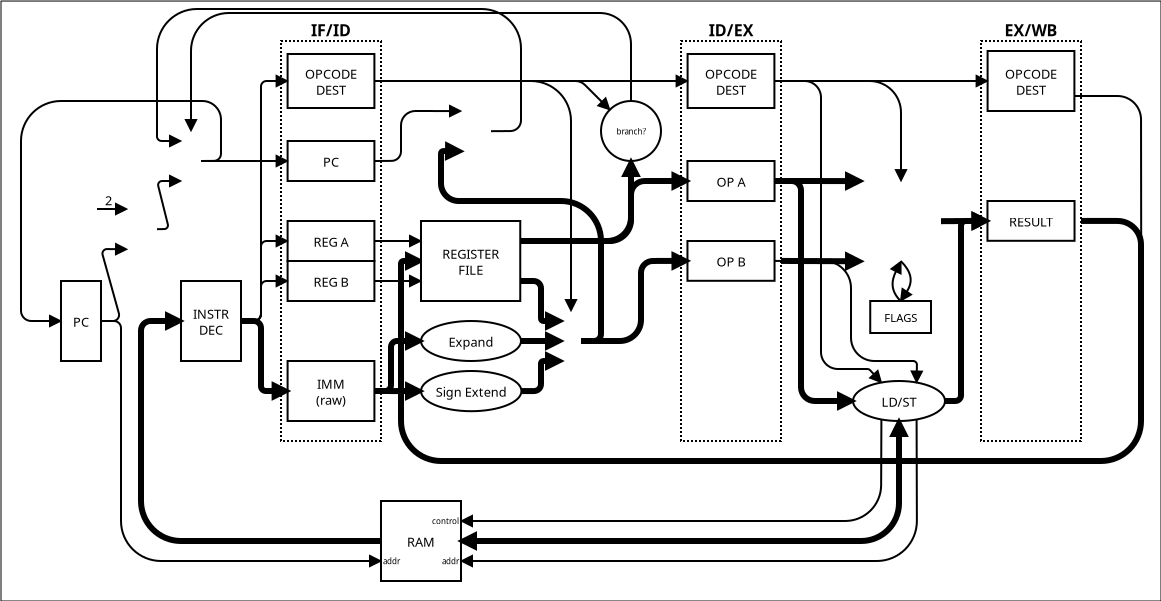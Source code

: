 <?xml version="1.0" encoding="UTF-8"?>
<dia:diagram xmlns:dia="http://www.lysator.liu.se/~alla/dia/">
  <dia:layer name="Background" visible="true">
    <dia:object type="Standard - Box" version="0" id="O0">
      <dia:attribute name="obj_pos">
        <dia:point val="-19,23"/>
      </dia:attribute>
      <dia:attribute name="obj_bb">
        <dia:rectangle val="-19,23;39,53"/>
      </dia:attribute>
      <dia:attribute name="elem_corner">
        <dia:point val="-19,23"/>
      </dia:attribute>
      <dia:attribute name="elem_width">
        <dia:real val="58"/>
      </dia:attribute>
      <dia:attribute name="elem_height">
        <dia:real val="30"/>
      </dia:attribute>
      <dia:attribute name="border_width">
        <dia:real val="0"/>
      </dia:attribute>
      <dia:attribute name="show_background">
        <dia:boolean val="false"/>
      </dia:attribute>
      <dia:attribute name="corner_radius">
        <dia:real val="1.175e-038"/>
      </dia:attribute>
    </dia:object>
    <dia:object type="Standard - Line" version="0" id="O1">
      <dia:attribute name="obj_pos">
        <dia:point val="19.677,35.995"/>
      </dia:attribute>
      <dia:attribute name="obj_bb">
        <dia:rectangle val="19.526,35.514;24.152,36.516"/>
      </dia:attribute>
      <dia:attribute name="conn_endpoints">
        <dia:point val="19.677,35.995"/>
        <dia:point val="24,36.015"/>
      </dia:attribute>
      <dia:attribute name="numcp">
        <dia:int val="1"/>
      </dia:attribute>
      <dia:attribute name="line_width">
        <dia:real val="0.3"/>
      </dia:attribute>
      <dia:attribute name="end_arrow">
        <dia:enum val="3"/>
      </dia:attribute>
      <dia:attribute name="end_arrow_length">
        <dia:real val="0.5"/>
      </dia:attribute>
      <dia:attribute name="end_arrow_width">
        <dia:real val="0.5"/>
      </dia:attribute>
      <dia:connections>
        <dia:connection handle="0" to="O13" connection="8"/>
        <dia:connection handle="1" to="O7" connection="5"/>
      </dia:connections>
    </dia:object>
    <dia:object type="Standard - Line" version="0" id="O2">
      <dia:attribute name="obj_pos">
        <dia:point val="19.677,32"/>
      </dia:attribute>
      <dia:attribute name="obj_bb">
        <dia:rectangle val="19.527,31.503;24.15,32.503"/>
      </dia:attribute>
      <dia:attribute name="conn_endpoints">
        <dia:point val="19.677,32"/>
        <dia:point val="24,32.003"/>
      </dia:attribute>
      <dia:attribute name="numcp">
        <dia:int val="1"/>
      </dia:attribute>
      <dia:attribute name="line_width">
        <dia:real val="0.3"/>
      </dia:attribute>
      <dia:attribute name="end_arrow">
        <dia:enum val="3"/>
      </dia:attribute>
      <dia:attribute name="end_arrow_length">
        <dia:real val="0.5"/>
      </dia:attribute>
      <dia:attribute name="end_arrow_width">
        <dia:real val="0.5"/>
      </dia:attribute>
      <dia:connections>
        <dia:connection handle="0" to="O12" connection="8"/>
        <dia:connection handle="1" to="O7" connection="1"/>
      </dia:connections>
    </dia:object>
    <dia:object type="Standard - PolyLine" version="0" id="O3">
      <dia:attribute name="obj_pos">
        <dia:point val="34.677,33.995"/>
      </dia:attribute>
      <dia:attribute name="obj_bb">
        <dia:rectangle val="0.85,33.845;38.15,46.15"/>
      </dia:attribute>
      <dia:attribute name="poly_points">
        <dia:point val="34.677,33.995"/>
        <dia:point val="38,34"/>
        <dia:point val="38,46"/>
        <dia:point val="1,46"/>
        <dia:point val="1,36"/>
        <dia:point val="2,36"/>
      </dia:attribute>
      <dia:attribute name="line_width">
        <dia:real val="0.3"/>
      </dia:attribute>
      <dia:attribute name="end_arrow">
        <dia:enum val="3"/>
      </dia:attribute>
      <dia:attribute name="end_arrow_length">
        <dia:real val="0.5"/>
      </dia:attribute>
      <dia:attribute name="end_arrow_width">
        <dia:real val="0.5"/>
      </dia:attribute>
      <dia:attribute name="corner_radius">
        <dia:real val="2"/>
      </dia:attribute>
      <dia:connections>
        <dia:connection handle="0" to="O37" connection="8"/>
        <dia:connection handle="5" to="O20" connection="7"/>
      </dia:connections>
    </dia:object>
    <dia:object type="Standard - Line" version="0" id="O4">
      <dia:attribute name="obj_pos">
        <dia:point val="28,34.009"/>
      </dia:attribute>
      <dia:attribute name="obj_bb">
        <dia:rectangle val="27.849,33.494;30.476,34.496"/>
      </dia:attribute>
      <dia:attribute name="conn_endpoints">
        <dia:point val="28,34.009"/>
        <dia:point val="30.323,33.995"/>
      </dia:attribute>
      <dia:attribute name="numcp">
        <dia:int val="1"/>
      </dia:attribute>
      <dia:attribute name="line_width">
        <dia:real val="0.3"/>
      </dia:attribute>
      <dia:attribute name="end_arrow">
        <dia:enum val="3"/>
      </dia:attribute>
      <dia:attribute name="end_arrow_length">
        <dia:real val="0.5"/>
      </dia:attribute>
      <dia:attribute name="end_arrow_width">
        <dia:real val="0.5"/>
      </dia:attribute>
      <dia:connections>
        <dia:connection handle="0" to="O7" connection="14"/>
        <dia:connection handle="1" to="O37" connection="7"/>
      </dia:connections>
    </dia:object>
    <dia:object type="Standard - Line" version="0" id="O5">
      <dia:attribute name="obj_pos">
        <dia:point val="7,40"/>
      </dia:attribute>
      <dia:attribute name="obj_bb">
        <dia:rectangle val="6.85,39.5;9.15,40.5"/>
      </dia:attribute>
      <dia:attribute name="conn_endpoints">
        <dia:point val="7,40"/>
        <dia:point val="9,40"/>
      </dia:attribute>
      <dia:attribute name="numcp">
        <dia:int val="1"/>
      </dia:attribute>
      <dia:attribute name="line_width">
        <dia:real val="0.3"/>
      </dia:attribute>
      <dia:attribute name="end_arrow">
        <dia:enum val="3"/>
      </dia:attribute>
      <dia:attribute name="end_arrow_length">
        <dia:real val="0.5"/>
      </dia:attribute>
      <dia:attribute name="end_arrow_width">
        <dia:real val="0.5"/>
      </dia:attribute>
      <dia:connections>
        <dia:connection handle="0" to="O25" connection="0"/>
        <dia:connection handle="1" to="O23" connection="3"/>
      </dia:connections>
    </dia:object>
    <dia:object type="Standard - PolyLine" version="0" id="O6">
      <dia:attribute name="obj_pos">
        <dia:point val="-0.33,27"/>
      </dia:attribute>
      <dia:attribute name="obj_bb">
        <dia:rectangle val="-0.38,26.95;10,38.55"/>
      </dia:attribute>
      <dia:attribute name="poly_points">
        <dia:point val="-0.33,27"/>
        <dia:point val="9.5,27"/>
        <dia:point val="9.5,38.5"/>
      </dia:attribute>
      <dia:attribute name="end_arrow">
        <dia:enum val="3"/>
      </dia:attribute>
      <dia:attribute name="end_arrow_length">
        <dia:real val="0.5"/>
      </dia:attribute>
      <dia:attribute name="end_arrow_width">
        <dia:real val="0.5"/>
      </dia:attribute>
      <dia:attribute name="corner_radius">
        <dia:real val="2"/>
      </dia:attribute>
      <dia:connections>
        <dia:connection handle="0" to="O16" connection="8"/>
        <dia:connection handle="2" to="O23" connection="9"/>
      </dia:connections>
    </dia:object>
    <dia:object type="Digital - add_h" version="0" id="O7">
      <dia:attribute name="obj_pos">
        <dia:point val="24,31"/>
      </dia:attribute>
      <dia:attribute name="obj_bb">
        <dia:rectangle val="23.995,30.992;28.005,37.026"/>
      </dia:attribute>
      <dia:attribute name="elem_corner">
        <dia:point val="24,31"/>
      </dia:attribute>
      <dia:attribute name="elem_width">
        <dia:real val="4"/>
      </dia:attribute>
      <dia:attribute name="elem_height">
        <dia:real val="6.018"/>
      </dia:attribute>
      <dia:attribute name="line_width">
        <dia:real val="0.1"/>
      </dia:attribute>
      <dia:attribute name="line_colour">
        <dia:color val="#000000"/>
      </dia:attribute>
      <dia:attribute name="fill_colour">
        <dia:color val="#ffffff"/>
      </dia:attribute>
      <dia:attribute name="show_background">
        <dia:boolean val="true"/>
      </dia:attribute>
      <dia:attribute name="line_style">
        <dia:enum val="0"/>
        <dia:real val="1"/>
      </dia:attribute>
      <dia:attribute name="text">
        <dia:composite type="text">
          <dia:attribute name="string">
            <dia:string>#ALU#</dia:string>
          </dia:attribute>
          <dia:attribute name="font">
            <dia:font family="sans" style="0" name="Helvetica"/>
          </dia:attribute>
          <dia:attribute name="height">
            <dia:real val="0.8"/>
          </dia:attribute>
          <dia:attribute name="pos">
            <dia:point val="26.5,34.286"/>
          </dia:attribute>
          <dia:attribute name="color">
            <dia:color val="#000000"/>
          </dia:attribute>
          <dia:attribute name="alignment">
            <dia:enum val="1"/>
          </dia:attribute>
        </dia:composite>
      </dia:attribute>
      <dia:attribute name="flip_horizontal">
        <dia:boolean val="false"/>
      </dia:attribute>
      <dia:attribute name="flip_vertical">
        <dia:boolean val="false"/>
      </dia:attribute>
    </dia:object>
    <dia:object type="Flowchart - Box" version="0" id="O8">
      <dia:attribute name="obj_pos">
        <dia:point val="15,25"/>
      </dia:attribute>
      <dia:attribute name="obj_bb">
        <dia:rectangle val="14.95,24.95;20.05,45.05"/>
      </dia:attribute>
      <dia:attribute name="elem_corner">
        <dia:point val="15,25"/>
      </dia:attribute>
      <dia:attribute name="elem_width">
        <dia:real val="5.0"/>
      </dia:attribute>
      <dia:attribute name="elem_height">
        <dia:real val="20"/>
      </dia:attribute>
      <dia:attribute name="show_background">
        <dia:boolean val="false"/>
      </dia:attribute>
      <dia:attribute name="line_style">
        <dia:enum val="4"/>
      </dia:attribute>
      <dia:attribute name="padding">
        <dia:real val="0"/>
      </dia:attribute>
      <dia:attribute name="text">
        <dia:composite type="text">
          <dia:attribute name="string">
            <dia:string>##</dia:string>
          </dia:attribute>
          <dia:attribute name="font">
            <dia:font family="sans" style="0" name="Helvetica"/>
          </dia:attribute>
          <dia:attribute name="height">
            <dia:real val="0.8"/>
          </dia:attribute>
          <dia:attribute name="pos">
            <dia:point val="17.5,35"/>
          </dia:attribute>
          <dia:attribute name="color">
            <dia:color val="#000000"/>
          </dia:attribute>
          <dia:attribute name="alignment">
            <dia:enum val="1"/>
          </dia:attribute>
        </dia:composite>
      </dia:attribute>
    </dia:object>
    <dia:object type="Standard - Text" version="1" id="O9">
      <dia:attribute name="obj_pos">
        <dia:point val="17.5,25"/>
      </dia:attribute>
      <dia:attribute name="obj_bb">
        <dia:rectangle val="16.281,23.802;18.719,25"/>
      </dia:attribute>
      <dia:attribute name="text">
        <dia:composite type="text">
          <dia:attribute name="string">
            <dia:string>#ID/EX#</dia:string>
          </dia:attribute>
          <dia:attribute name="font">
            <dia:font family="sans" style="80" name="Helvetica-Bold"/>
          </dia:attribute>
          <dia:attribute name="height">
            <dia:real val="1"/>
          </dia:attribute>
          <dia:attribute name="pos">
            <dia:point val="17.5,24.648"/>
          </dia:attribute>
          <dia:attribute name="color">
            <dia:color val="#000000"/>
          </dia:attribute>
          <dia:attribute name="alignment">
            <dia:enum val="1"/>
          </dia:attribute>
        </dia:composite>
      </dia:attribute>
      <dia:attribute name="valign">
        <dia:enum val="1"/>
      </dia:attribute>
      <dia:connections>
        <dia:connection handle="0" to="O8" connection="2"/>
      </dia:connections>
    </dia:object>
    <dia:object type="Flowchart - Box" version="0" id="O10">
      <dia:attribute name="obj_pos">
        <dia:point val="15.33,25.65"/>
      </dia:attribute>
      <dia:attribute name="obj_bb">
        <dia:rectangle val="15.28,25.6;19.72,28.4"/>
      </dia:attribute>
      <dia:attribute name="elem_corner">
        <dia:point val="15.33,25.65"/>
      </dia:attribute>
      <dia:attribute name="elem_width">
        <dia:real val="4.34"/>
      </dia:attribute>
      <dia:attribute name="elem_height">
        <dia:real val="2.7"/>
      </dia:attribute>
      <dia:attribute name="show_background">
        <dia:boolean val="true"/>
      </dia:attribute>
      <dia:attribute name="padding">
        <dia:real val="0.5"/>
      </dia:attribute>
      <dia:attribute name="text">
        <dia:composite type="text">
          <dia:attribute name="string">
            <dia:string>#OPCODE
DEST#</dia:string>
          </dia:attribute>
          <dia:attribute name="font">
            <dia:font family="sans" style="0" name="Helvetica"/>
          </dia:attribute>
          <dia:attribute name="height">
            <dia:real val="0.8"/>
          </dia:attribute>
          <dia:attribute name="pos">
            <dia:point val="17.5,26.878"/>
          </dia:attribute>
          <dia:attribute name="color">
            <dia:color val="#000000"/>
          </dia:attribute>
          <dia:attribute name="alignment">
            <dia:enum val="1"/>
          </dia:attribute>
        </dia:composite>
      </dia:attribute>
    </dia:object>
    <dia:object type="Standard - PolyLine" version="0" id="O11">
      <dia:attribute name="obj_pos">
        <dia:point val="19.67,27"/>
      </dia:attribute>
      <dia:attribute name="obj_bb">
        <dia:rectangle val="19.62,26.95;26.5,32.053"/>
      </dia:attribute>
      <dia:attribute name="poly_points">
        <dia:point val="19.67,27"/>
        <dia:point val="26,27"/>
        <dia:point val="26,32.003"/>
      </dia:attribute>
      <dia:attribute name="end_arrow">
        <dia:enum val="3"/>
      </dia:attribute>
      <dia:attribute name="end_arrow_length">
        <dia:real val="0.5"/>
      </dia:attribute>
      <dia:attribute name="end_arrow_width">
        <dia:real val="0.5"/>
      </dia:attribute>
      <dia:attribute name="corner_radius">
        <dia:real val="2"/>
      </dia:attribute>
      <dia:connections>
        <dia:connection handle="0" to="O10" connection="8"/>
        <dia:connection handle="2" to="O7" connection="9"/>
      </dia:connections>
    </dia:object>
    <dia:object type="Flowchart - Box" version="0" id="O12">
      <dia:attribute name="obj_pos">
        <dia:point val="15.323,31"/>
      </dia:attribute>
      <dia:attribute name="obj_bb">
        <dia:rectangle val="15.273,30.95;19.727,33.05"/>
      </dia:attribute>
      <dia:attribute name="elem_corner">
        <dia:point val="15.323,31"/>
      </dia:attribute>
      <dia:attribute name="elem_width">
        <dia:real val="4.354"/>
      </dia:attribute>
      <dia:attribute name="elem_height">
        <dia:real val="2"/>
      </dia:attribute>
      <dia:attribute name="show_background">
        <dia:boolean val="true"/>
      </dia:attribute>
      <dia:attribute name="padding">
        <dia:real val="0.5"/>
      </dia:attribute>
      <dia:attribute name="text">
        <dia:composite type="text">
          <dia:attribute name="string">
            <dia:string>#OP A#</dia:string>
          </dia:attribute>
          <dia:attribute name="font">
            <dia:font family="sans" style="0" name="Helvetica"/>
          </dia:attribute>
          <dia:attribute name="height">
            <dia:real val="0.8"/>
          </dia:attribute>
          <dia:attribute name="pos">
            <dia:point val="17.5,32.278"/>
          </dia:attribute>
          <dia:attribute name="color">
            <dia:color val="#000000"/>
          </dia:attribute>
          <dia:attribute name="alignment">
            <dia:enum val="1"/>
          </dia:attribute>
        </dia:composite>
      </dia:attribute>
    </dia:object>
    <dia:object type="Flowchart - Box" version="0" id="O13">
      <dia:attribute name="obj_pos">
        <dia:point val="15.323,35"/>
      </dia:attribute>
      <dia:attribute name="obj_bb">
        <dia:rectangle val="15.273,34.95;19.727,37.04"/>
      </dia:attribute>
      <dia:attribute name="elem_corner">
        <dia:point val="15.323,35"/>
      </dia:attribute>
      <dia:attribute name="elem_width">
        <dia:real val="4.354"/>
      </dia:attribute>
      <dia:attribute name="elem_height">
        <dia:real val="1.99"/>
      </dia:attribute>
      <dia:attribute name="show_background">
        <dia:boolean val="true"/>
      </dia:attribute>
      <dia:attribute name="padding">
        <dia:real val="0.5"/>
      </dia:attribute>
      <dia:attribute name="text">
        <dia:composite type="text">
          <dia:attribute name="string">
            <dia:string>#OP B#</dia:string>
          </dia:attribute>
          <dia:attribute name="font">
            <dia:font family="sans" style="0" name="Helvetica"/>
          </dia:attribute>
          <dia:attribute name="height">
            <dia:real val="0.8"/>
          </dia:attribute>
          <dia:attribute name="pos">
            <dia:point val="17.5,36.273"/>
          </dia:attribute>
          <dia:attribute name="color">
            <dia:color val="#000000"/>
          </dia:attribute>
          <dia:attribute name="alignment">
            <dia:enum val="1"/>
          </dia:attribute>
        </dia:composite>
      </dia:attribute>
    </dia:object>
    <dia:object type="Flowchart - Box" version="0" id="O14">
      <dia:attribute name="obj_pos">
        <dia:point val="-5,25"/>
      </dia:attribute>
      <dia:attribute name="obj_bb">
        <dia:rectangle val="-5.05,24.95;0.05,45.05"/>
      </dia:attribute>
      <dia:attribute name="elem_corner">
        <dia:point val="-5,25"/>
      </dia:attribute>
      <dia:attribute name="elem_width">
        <dia:real val="5"/>
      </dia:attribute>
      <dia:attribute name="elem_height">
        <dia:real val="20"/>
      </dia:attribute>
      <dia:attribute name="show_background">
        <dia:boolean val="false"/>
      </dia:attribute>
      <dia:attribute name="line_style">
        <dia:enum val="4"/>
      </dia:attribute>
      <dia:attribute name="padding">
        <dia:real val="0"/>
      </dia:attribute>
      <dia:attribute name="text">
        <dia:composite type="text">
          <dia:attribute name="string">
            <dia:string>##</dia:string>
          </dia:attribute>
          <dia:attribute name="font">
            <dia:font family="sans" style="0" name="Helvetica"/>
          </dia:attribute>
          <dia:attribute name="height">
            <dia:real val="0.8"/>
          </dia:attribute>
          <dia:attribute name="pos">
            <dia:point val="-2.5,35"/>
          </dia:attribute>
          <dia:attribute name="color">
            <dia:color val="#000000"/>
          </dia:attribute>
          <dia:attribute name="alignment">
            <dia:enum val="1"/>
          </dia:attribute>
        </dia:composite>
      </dia:attribute>
    </dia:object>
    <dia:object type="Standard - Text" version="1" id="O15">
      <dia:attribute name="obj_pos">
        <dia:point val="-2.5,25"/>
      </dia:attribute>
      <dia:attribute name="obj_bb">
        <dia:rectangle val="-3.511,23.802;-1.489,25"/>
      </dia:attribute>
      <dia:attribute name="text">
        <dia:composite type="text">
          <dia:attribute name="string">
            <dia:string>#IF/ID#</dia:string>
          </dia:attribute>
          <dia:attribute name="font">
            <dia:font family="sans" style="80" name="Helvetica-Bold"/>
          </dia:attribute>
          <dia:attribute name="height">
            <dia:real val="1"/>
          </dia:attribute>
          <dia:attribute name="pos">
            <dia:point val="-2.5,24.648"/>
          </dia:attribute>
          <dia:attribute name="color">
            <dia:color val="#000000"/>
          </dia:attribute>
          <dia:attribute name="alignment">
            <dia:enum val="1"/>
          </dia:attribute>
        </dia:composite>
      </dia:attribute>
      <dia:attribute name="valign">
        <dia:enum val="1"/>
      </dia:attribute>
      <dia:connections>
        <dia:connection handle="0" to="O14" connection="2"/>
      </dia:connections>
    </dia:object>
    <dia:object type="Flowchart - Box" version="0" id="O16">
      <dia:attribute name="obj_pos">
        <dia:point val="-4.67,25.65"/>
      </dia:attribute>
      <dia:attribute name="obj_bb">
        <dia:rectangle val="-4.72,25.6;-0.28,28.4"/>
      </dia:attribute>
      <dia:attribute name="elem_corner">
        <dia:point val="-4.67,25.65"/>
      </dia:attribute>
      <dia:attribute name="elem_width">
        <dia:real val="4.34"/>
      </dia:attribute>
      <dia:attribute name="elem_height">
        <dia:real val="2.7"/>
      </dia:attribute>
      <dia:attribute name="show_background">
        <dia:boolean val="true"/>
      </dia:attribute>
      <dia:attribute name="padding">
        <dia:real val="0.5"/>
      </dia:attribute>
      <dia:attribute name="text">
        <dia:composite type="text">
          <dia:attribute name="string">
            <dia:string>#OPCODE
DEST#</dia:string>
          </dia:attribute>
          <dia:attribute name="font">
            <dia:font family="sans" style="0" name="Helvetica"/>
          </dia:attribute>
          <dia:attribute name="height">
            <dia:real val="0.8"/>
          </dia:attribute>
          <dia:attribute name="pos">
            <dia:point val="-2.5,26.878"/>
          </dia:attribute>
          <dia:attribute name="color">
            <dia:color val="#000000"/>
          </dia:attribute>
          <dia:attribute name="alignment">
            <dia:enum val="1"/>
          </dia:attribute>
        </dia:composite>
      </dia:attribute>
    </dia:object>
    <dia:object type="Flowchart - Box" version="0" id="O17">
      <dia:attribute name="obj_pos">
        <dia:point val="-4.67,34"/>
      </dia:attribute>
      <dia:attribute name="obj_bb">
        <dia:rectangle val="-4.72,33.95;-0.28,36.05"/>
      </dia:attribute>
      <dia:attribute name="elem_corner">
        <dia:point val="-4.67,34"/>
      </dia:attribute>
      <dia:attribute name="elem_width">
        <dia:real val="4.34"/>
      </dia:attribute>
      <dia:attribute name="elem_height">
        <dia:real val="2"/>
      </dia:attribute>
      <dia:attribute name="show_background">
        <dia:boolean val="true"/>
      </dia:attribute>
      <dia:attribute name="padding">
        <dia:real val="0.5"/>
      </dia:attribute>
      <dia:attribute name="text">
        <dia:composite type="text">
          <dia:attribute name="string">
            <dia:string>#REG A#</dia:string>
          </dia:attribute>
          <dia:attribute name="font">
            <dia:font family="sans" style="0" name="Helvetica"/>
          </dia:attribute>
          <dia:attribute name="height">
            <dia:real val="0.8"/>
          </dia:attribute>
          <dia:attribute name="pos">
            <dia:point val="-2.5,35.278"/>
          </dia:attribute>
          <dia:attribute name="color">
            <dia:color val="#000000"/>
          </dia:attribute>
          <dia:attribute name="alignment">
            <dia:enum val="1"/>
          </dia:attribute>
        </dia:composite>
      </dia:attribute>
    </dia:object>
    <dia:object type="Flowchart - Box" version="0" id="O18">
      <dia:attribute name="obj_pos">
        <dia:point val="-4.67,41"/>
      </dia:attribute>
      <dia:attribute name="obj_bb">
        <dia:rectangle val="-4.72,40.95;-0.28,44.05"/>
      </dia:attribute>
      <dia:attribute name="elem_corner">
        <dia:point val="-4.67,41"/>
      </dia:attribute>
      <dia:attribute name="elem_width">
        <dia:real val="4.34"/>
      </dia:attribute>
      <dia:attribute name="elem_height">
        <dia:real val="3"/>
      </dia:attribute>
      <dia:attribute name="show_background">
        <dia:boolean val="true"/>
      </dia:attribute>
      <dia:attribute name="padding">
        <dia:real val="0.5"/>
      </dia:attribute>
      <dia:attribute name="text">
        <dia:composite type="text">
          <dia:attribute name="string">
            <dia:string>#IMM
(raw)#</dia:string>
          </dia:attribute>
          <dia:attribute name="font">
            <dia:font family="sans" style="0" name="Helvetica"/>
          </dia:attribute>
          <dia:attribute name="height">
            <dia:real val="0.8"/>
          </dia:attribute>
          <dia:attribute name="pos">
            <dia:point val="-2.5,42.377"/>
          </dia:attribute>
          <dia:attribute name="color">
            <dia:color val="#000000"/>
          </dia:attribute>
          <dia:attribute name="alignment">
            <dia:enum val="1"/>
          </dia:attribute>
        </dia:composite>
      </dia:attribute>
    </dia:object>
    <dia:object type="Flowchart - Box" version="0" id="O19">
      <dia:attribute name="obj_pos">
        <dia:point val="-4.67,36"/>
      </dia:attribute>
      <dia:attribute name="obj_bb">
        <dia:rectangle val="-4.72,35.95;-0.28,38.05"/>
      </dia:attribute>
      <dia:attribute name="elem_corner">
        <dia:point val="-4.67,36"/>
      </dia:attribute>
      <dia:attribute name="elem_width">
        <dia:real val="4.34"/>
      </dia:attribute>
      <dia:attribute name="elem_height">
        <dia:real val="2"/>
      </dia:attribute>
      <dia:attribute name="show_background">
        <dia:boolean val="true"/>
      </dia:attribute>
      <dia:attribute name="padding">
        <dia:real val="0.5"/>
      </dia:attribute>
      <dia:attribute name="text">
        <dia:composite type="text">
          <dia:attribute name="string">
            <dia:string>#REG B#</dia:string>
          </dia:attribute>
          <dia:attribute name="font">
            <dia:font family="sans" style="0" name="Helvetica"/>
          </dia:attribute>
          <dia:attribute name="height">
            <dia:real val="0.8"/>
          </dia:attribute>
          <dia:attribute name="pos">
            <dia:point val="-2.5,37.278"/>
          </dia:attribute>
          <dia:attribute name="color">
            <dia:color val="#000000"/>
          </dia:attribute>
          <dia:attribute name="alignment">
            <dia:enum val="1"/>
          </dia:attribute>
        </dia:composite>
      </dia:attribute>
    </dia:object>
    <dia:object type="Flowchart - Box" version="0" id="O20">
      <dia:attribute name="obj_pos">
        <dia:point val="2,34"/>
      </dia:attribute>
      <dia:attribute name="obj_bb">
        <dia:rectangle val="1.95,33.95;7.013,38.05"/>
      </dia:attribute>
      <dia:attribute name="elem_corner">
        <dia:point val="2,34"/>
      </dia:attribute>
      <dia:attribute name="elem_width">
        <dia:real val="4.963"/>
      </dia:attribute>
      <dia:attribute name="elem_height">
        <dia:real val="4"/>
      </dia:attribute>
      <dia:attribute name="show_background">
        <dia:boolean val="true"/>
      </dia:attribute>
      <dia:attribute name="padding">
        <dia:real val="0.5"/>
      </dia:attribute>
      <dia:attribute name="text">
        <dia:composite type="text">
          <dia:attribute name="string">
            <dia:string>#REGISTER
FILE#</dia:string>
          </dia:attribute>
          <dia:attribute name="font">
            <dia:font family="sans" style="0" name="Helvetica"/>
          </dia:attribute>
          <dia:attribute name="height">
            <dia:real val="0.8"/>
          </dia:attribute>
          <dia:attribute name="pos">
            <dia:point val="4.482,35.877"/>
          </dia:attribute>
          <dia:attribute name="color">
            <dia:color val="#000000"/>
          </dia:attribute>
          <dia:attribute name="alignment">
            <dia:enum val="1"/>
          </dia:attribute>
        </dia:composite>
      </dia:attribute>
    </dia:object>
    <dia:object type="Standard - Line" version="0" id="O21">
      <dia:attribute name="obj_pos">
        <dia:point val="-0.33,35"/>
      </dia:attribute>
      <dia:attribute name="obj_bb">
        <dia:rectangle val="-0.38,34.5;2.05,35.5"/>
      </dia:attribute>
      <dia:attribute name="conn_endpoints">
        <dia:point val="-0.33,35"/>
        <dia:point val="2,35"/>
      </dia:attribute>
      <dia:attribute name="numcp">
        <dia:int val="1"/>
      </dia:attribute>
      <dia:attribute name="end_arrow">
        <dia:enum val="3"/>
      </dia:attribute>
      <dia:attribute name="end_arrow_length">
        <dia:real val="0.5"/>
      </dia:attribute>
      <dia:attribute name="end_arrow_width">
        <dia:real val="0.5"/>
      </dia:attribute>
      <dia:connections>
        <dia:connection handle="0" to="O17" connection="8"/>
        <dia:connection handle="1" to="O20" connection="5"/>
      </dia:connections>
    </dia:object>
    <dia:object type="Standard - Line" version="0" id="O22">
      <dia:attribute name="obj_pos">
        <dia:point val="-0.33,37"/>
      </dia:attribute>
      <dia:attribute name="obj_bb">
        <dia:rectangle val="-0.38,36.5;2.05,37.5"/>
      </dia:attribute>
      <dia:attribute name="conn_endpoints">
        <dia:point val="-0.33,37"/>
        <dia:point val="2,37"/>
      </dia:attribute>
      <dia:attribute name="numcp">
        <dia:int val="1"/>
      </dia:attribute>
      <dia:attribute name="end_arrow">
        <dia:enum val="3"/>
      </dia:attribute>
      <dia:attribute name="end_arrow_length">
        <dia:real val="0.5"/>
      </dia:attribute>
      <dia:attribute name="end_arrow_width">
        <dia:real val="0.5"/>
      </dia:attribute>
      <dia:connections>
        <dia:connection handle="0" to="O19" connection="8"/>
        <dia:connection handle="1" to="O20" connection="9"/>
      </dia:connections>
    </dia:object>
    <dia:object type="Digital - mux_h" version="0" id="O23">
      <dia:attribute name="obj_pos">
        <dia:point val="9,38"/>
      </dia:attribute>
      <dia:attribute name="obj_bb">
        <dia:rectangle val="8.995,37.988;10.005,42.012"/>
      </dia:attribute>
      <dia:attribute name="elem_corner">
        <dia:point val="9,38"/>
      </dia:attribute>
      <dia:attribute name="elem_width">
        <dia:real val="1"/>
      </dia:attribute>
      <dia:attribute name="elem_height">
        <dia:real val="4"/>
      </dia:attribute>
      <dia:attribute name="line_width">
        <dia:real val="0.1"/>
      </dia:attribute>
      <dia:attribute name="line_colour">
        <dia:color val="#000000"/>
      </dia:attribute>
      <dia:attribute name="fill_colour">
        <dia:color val="#ffffff"/>
      </dia:attribute>
      <dia:attribute name="show_background">
        <dia:boolean val="true"/>
      </dia:attribute>
      <dia:attribute name="line_style">
        <dia:enum val="0"/>
        <dia:real val="1"/>
      </dia:attribute>
      <dia:attribute name="text">
        <dia:composite type="text">
          <dia:attribute name="string">
            <dia:string>##</dia:string>
          </dia:attribute>
          <dia:attribute name="font">
            <dia:font family="sans" style="0" name="Helvetica"/>
          </dia:attribute>
          <dia:attribute name="height">
            <dia:real val="0.8"/>
          </dia:attribute>
          <dia:attribute name="pos">
            <dia:point val="9.5,40"/>
          </dia:attribute>
          <dia:attribute name="color">
            <dia:color val="#000000"/>
          </dia:attribute>
          <dia:attribute name="alignment">
            <dia:enum val="1"/>
          </dia:attribute>
        </dia:composite>
      </dia:attribute>
      <dia:attribute name="flip_horizontal">
        <dia:boolean val="false"/>
      </dia:attribute>
      <dia:attribute name="flip_vertical">
        <dia:boolean val="false"/>
      </dia:attribute>
    </dia:object>
    <dia:object type="Flowchart - Ellipse" version="0" id="O24">
      <dia:attribute name="obj_pos">
        <dia:point val="2,41.5"/>
      </dia:attribute>
      <dia:attribute name="obj_bb">
        <dia:rectangle val="1.95,41.45;7.072,43.559"/>
      </dia:attribute>
      <dia:attribute name="elem_corner">
        <dia:point val="2,41.5"/>
      </dia:attribute>
      <dia:attribute name="elem_width">
        <dia:real val="5.022"/>
      </dia:attribute>
      <dia:attribute name="elem_height">
        <dia:real val="2.01"/>
      </dia:attribute>
      <dia:attribute name="show_background">
        <dia:boolean val="true"/>
      </dia:attribute>
      <dia:attribute name="padding">
        <dia:real val="0.1"/>
      </dia:attribute>
      <dia:attribute name="text">
        <dia:composite type="text">
          <dia:attribute name="string">
            <dia:string>#Sign Extend#</dia:string>
          </dia:attribute>
          <dia:attribute name="font">
            <dia:font family="sans" style="0" name="Helvetica"/>
          </dia:attribute>
          <dia:attribute name="height">
            <dia:real val="0.8"/>
          </dia:attribute>
          <dia:attribute name="pos">
            <dia:point val="4.511,42.782"/>
          </dia:attribute>
          <dia:attribute name="color">
            <dia:color val="#000000"/>
          </dia:attribute>
          <dia:attribute name="alignment">
            <dia:enum val="1"/>
          </dia:attribute>
        </dia:composite>
      </dia:attribute>
    </dia:object>
    <dia:object type="Flowchart - Ellipse" version="0" id="O25">
      <dia:attribute name="obj_pos">
        <dia:point val="2,39"/>
      </dia:attribute>
      <dia:attribute name="obj_bb">
        <dia:rectangle val="1.95,38.95;7.05,41.05"/>
      </dia:attribute>
      <dia:attribute name="elem_corner">
        <dia:point val="2,39"/>
      </dia:attribute>
      <dia:attribute name="elem_width">
        <dia:real val="5"/>
      </dia:attribute>
      <dia:attribute name="elem_height">
        <dia:real val="2"/>
      </dia:attribute>
      <dia:attribute name="show_background">
        <dia:boolean val="true"/>
      </dia:attribute>
      <dia:attribute name="padding">
        <dia:real val="0.2"/>
      </dia:attribute>
      <dia:attribute name="text">
        <dia:composite type="text">
          <dia:attribute name="string">
            <dia:string>#Expand#</dia:string>
          </dia:attribute>
          <dia:attribute name="font">
            <dia:font family="sans" style="0" name="Helvetica"/>
          </dia:attribute>
          <dia:attribute name="height">
            <dia:real val="0.8"/>
          </dia:attribute>
          <dia:attribute name="pos">
            <dia:point val="4.5,40.278"/>
          </dia:attribute>
          <dia:attribute name="color">
            <dia:color val="#000000"/>
          </dia:attribute>
          <dia:attribute name="alignment">
            <dia:enum val="1"/>
          </dia:attribute>
        </dia:composite>
      </dia:attribute>
    </dia:object>
    <dia:object type="Flowchart - Box" version="0" id="O26">
      <dia:attribute name="obj_pos">
        <dia:point val="24.462,38"/>
      </dia:attribute>
      <dia:attribute name="obj_bb">
        <dia:rectangle val="24.413,37.95;27.55,39.65"/>
      </dia:attribute>
      <dia:attribute name="elem_corner">
        <dia:point val="24.462,38"/>
      </dia:attribute>
      <dia:attribute name="elem_width">
        <dia:real val="3.038"/>
      </dia:attribute>
      <dia:attribute name="elem_height">
        <dia:real val="1.6"/>
      </dia:attribute>
      <dia:attribute name="show_background">
        <dia:boolean val="true"/>
      </dia:attribute>
      <dia:attribute name="padding">
        <dia:real val="0.4"/>
      </dia:attribute>
      <dia:attribute name="text">
        <dia:composite type="text">
          <dia:attribute name="string">
            <dia:string>#FLAGS#</dia:string>
          </dia:attribute>
          <dia:attribute name="font">
            <dia:font family="sans" style="0" name="Helvetica"/>
          </dia:attribute>
          <dia:attribute name="height">
            <dia:real val="0.7"/>
          </dia:attribute>
          <dia:attribute name="pos">
            <dia:point val="25.981,39.04"/>
          </dia:attribute>
          <dia:attribute name="color">
            <dia:color val="#000000"/>
          </dia:attribute>
          <dia:attribute name="alignment">
            <dia:enum val="1"/>
          </dia:attribute>
        </dia:composite>
      </dia:attribute>
    </dia:object>
    <dia:object type="Standard - BezierLine" version="0" id="O27">
      <dia:attribute name="obj_pos">
        <dia:point val="26,36.015"/>
      </dia:attribute>
      <dia:attribute name="obj_bb">
        <dia:rectangle val="25.537,35.944;26.477,38.318"/>
      </dia:attribute>
      <dia:attribute name="bez_points">
        <dia:point val="26,36.015"/>
        <dia:point val="26.5,36.515"/>
        <dia:point val="26.642,37"/>
        <dia:point val="25.981,38"/>
      </dia:attribute>
      <dia:attribute name="corner_types">
        <dia:enum val="0"/>
        <dia:enum val="0"/>
      </dia:attribute>
      <dia:attribute name="end_arrow">
        <dia:enum val="3"/>
      </dia:attribute>
      <dia:attribute name="end_arrow_length">
        <dia:real val="0.5"/>
      </dia:attribute>
      <dia:attribute name="end_arrow_width">
        <dia:real val="0.5"/>
      </dia:attribute>
      <dia:connections>
        <dia:connection handle="0" to="O7" connection="10"/>
        <dia:connection handle="3" to="O26" connection="2"/>
      </dia:connections>
    </dia:object>
    <dia:object type="Standard - BezierLine" version="0" id="O28">
      <dia:attribute name="obj_pos">
        <dia:point val="25.981,38"/>
      </dia:attribute>
      <dia:attribute name="obj_bb">
        <dia:rectangle val="25.53,35.746;26.47,38.071"/>
      </dia:attribute>
      <dia:attribute name="bez_points">
        <dia:point val="25.981,38"/>
        <dia:point val="25.481,37.5"/>
        <dia:point val="25.5,37.015"/>
        <dia:point val="26,36.015"/>
      </dia:attribute>
      <dia:attribute name="corner_types">
        <dia:enum val="0"/>
        <dia:enum val="0"/>
      </dia:attribute>
      <dia:attribute name="end_arrow">
        <dia:enum val="3"/>
      </dia:attribute>
      <dia:attribute name="end_arrow_length">
        <dia:real val="0.5"/>
      </dia:attribute>
      <dia:attribute name="end_arrow_width">
        <dia:real val="0.5"/>
      </dia:attribute>
      <dia:connections>
        <dia:connection handle="0" to="O26" connection="2"/>
        <dia:connection handle="3" to="O7" connection="10"/>
      </dia:connections>
    </dia:object>
    <dia:object type="Flowchart - Ellipse" version="0" id="O29">
      <dia:attribute name="obj_pos">
        <dia:point val="23.6,42"/>
      </dia:attribute>
      <dia:attribute name="obj_bb">
        <dia:rectangle val="23.55,41.95;28.25,44.05"/>
      </dia:attribute>
      <dia:attribute name="elem_corner">
        <dia:point val="23.6,42"/>
      </dia:attribute>
      <dia:attribute name="elem_width">
        <dia:real val="4.6"/>
      </dia:attribute>
      <dia:attribute name="elem_height">
        <dia:real val="2"/>
      </dia:attribute>
      <dia:attribute name="show_background">
        <dia:boolean val="true"/>
      </dia:attribute>
      <dia:attribute name="padding">
        <dia:real val="0.25"/>
      </dia:attribute>
      <dia:attribute name="text">
        <dia:composite type="text">
          <dia:attribute name="string">
            <dia:string>#LD/ST#</dia:string>
          </dia:attribute>
          <dia:attribute name="font">
            <dia:font family="sans" style="0" name="Helvetica"/>
          </dia:attribute>
          <dia:attribute name="height">
            <dia:real val="0.8"/>
          </dia:attribute>
          <dia:attribute name="pos">
            <dia:point val="25.9,43.278"/>
          </dia:attribute>
          <dia:attribute name="color">
            <dia:color val="#000000"/>
          </dia:attribute>
          <dia:attribute name="alignment">
            <dia:enum val="1"/>
          </dia:attribute>
        </dia:composite>
      </dia:attribute>
    </dia:object>
    <dia:object type="Flowchart - Box" version="0" id="O30">
      <dia:attribute name="obj_pos">
        <dia:point val="0,48"/>
      </dia:attribute>
      <dia:attribute name="obj_bb">
        <dia:rectangle val="-0.05,47.95;4.05,52.05"/>
      </dia:attribute>
      <dia:attribute name="elem_corner">
        <dia:point val="0,48"/>
      </dia:attribute>
      <dia:attribute name="elem_width">
        <dia:real val="4"/>
      </dia:attribute>
      <dia:attribute name="elem_height">
        <dia:real val="4"/>
      </dia:attribute>
      <dia:attribute name="show_background">
        <dia:boolean val="true"/>
      </dia:attribute>
      <dia:attribute name="padding">
        <dia:real val="0.5"/>
      </dia:attribute>
      <dia:attribute name="text">
        <dia:composite type="text">
          <dia:attribute name="string">
            <dia:string>#RAM#</dia:string>
          </dia:attribute>
          <dia:attribute name="font">
            <dia:font family="sans" style="0" name="Helvetica"/>
          </dia:attribute>
          <dia:attribute name="height">
            <dia:real val="0.8"/>
          </dia:attribute>
          <dia:attribute name="pos">
            <dia:point val="2,50.278"/>
          </dia:attribute>
          <dia:attribute name="color">
            <dia:color val="#000000"/>
          </dia:attribute>
          <dia:attribute name="alignment">
            <dia:enum val="1"/>
          </dia:attribute>
        </dia:composite>
      </dia:attribute>
    </dia:object>
    <dia:object type="Standard - PolyLine" version="0" id="O31">
      <dia:attribute name="obj_pos">
        <dia:point val="19.67,27"/>
      </dia:attribute>
      <dia:attribute name="obj_bb">
        <dia:rectangle val="19.62,26.95;25.422,42.451"/>
      </dia:attribute>
      <dia:attribute name="poly_points">
        <dia:point val="19.67,27"/>
        <dia:point val="22,27"/>
        <dia:point val="22,41.4"/>
        <dia:point val="24.4,41.4"/>
        <dia:point val="25.02,42.076"/>
      </dia:attribute>
      <dia:attribute name="end_arrow">
        <dia:enum val="3"/>
      </dia:attribute>
      <dia:attribute name="end_arrow_length">
        <dia:real val="0.5"/>
      </dia:attribute>
      <dia:attribute name="end_arrow_width">
        <dia:real val="0.5"/>
      </dia:attribute>
      <dia:attribute name="corner_radius">
        <dia:real val="2"/>
      </dia:attribute>
      <dia:connections>
        <dia:connection handle="0" to="O10" connection="8"/>
        <dia:connection handle="4" to="O29" connection="5"/>
      </dia:connections>
    </dia:object>
    <dia:object type="Standard - Line" version="0" id="O32">
      <dia:attribute name="obj_pos">
        <dia:point val="-0.33,27"/>
      </dia:attribute>
      <dia:attribute name="obj_bb">
        <dia:rectangle val="-0.38,26.5;15.38,27.5"/>
      </dia:attribute>
      <dia:attribute name="conn_endpoints">
        <dia:point val="-0.33,27"/>
        <dia:point val="15.33,27"/>
      </dia:attribute>
      <dia:attribute name="numcp">
        <dia:int val="1"/>
      </dia:attribute>
      <dia:attribute name="end_arrow">
        <dia:enum val="3"/>
      </dia:attribute>
      <dia:attribute name="end_arrow_length">
        <dia:real val="0.5"/>
      </dia:attribute>
      <dia:attribute name="end_arrow_width">
        <dia:real val="0.5"/>
      </dia:attribute>
      <dia:connections>
        <dia:connection handle="0" to="O16" connection="8"/>
        <dia:connection handle="1" to="O10" connection="7"/>
      </dia:connections>
    </dia:object>
    <dia:object type="Flowchart - Box" version="0" id="O33">
      <dia:attribute name="obj_pos">
        <dia:point val="30,25"/>
      </dia:attribute>
      <dia:attribute name="obj_bb">
        <dia:rectangle val="29.95,24.95;35.05,45.05"/>
      </dia:attribute>
      <dia:attribute name="elem_corner">
        <dia:point val="30,25"/>
      </dia:attribute>
      <dia:attribute name="elem_width">
        <dia:real val="5"/>
      </dia:attribute>
      <dia:attribute name="elem_height">
        <dia:real val="20"/>
      </dia:attribute>
      <dia:attribute name="show_background">
        <dia:boolean val="false"/>
      </dia:attribute>
      <dia:attribute name="line_style">
        <dia:enum val="4"/>
      </dia:attribute>
      <dia:attribute name="padding">
        <dia:real val="0"/>
      </dia:attribute>
      <dia:attribute name="text">
        <dia:composite type="text">
          <dia:attribute name="string">
            <dia:string>##</dia:string>
          </dia:attribute>
          <dia:attribute name="font">
            <dia:font family="sans" style="0" name="Helvetica"/>
          </dia:attribute>
          <dia:attribute name="height">
            <dia:real val="0.8"/>
          </dia:attribute>
          <dia:attribute name="pos">
            <dia:point val="32.5,35"/>
          </dia:attribute>
          <dia:attribute name="color">
            <dia:color val="#000000"/>
          </dia:attribute>
          <dia:attribute name="alignment">
            <dia:enum val="1"/>
          </dia:attribute>
        </dia:composite>
      </dia:attribute>
    </dia:object>
    <dia:object type="Standard - Text" version="1" id="O34">
      <dia:attribute name="obj_pos">
        <dia:point val="32.5,25"/>
      </dia:attribute>
      <dia:attribute name="obj_bb">
        <dia:rectangle val="30.971,23.802;34.029,25"/>
      </dia:attribute>
      <dia:attribute name="text">
        <dia:composite type="text">
          <dia:attribute name="string">
            <dia:string>#EX/WB#</dia:string>
          </dia:attribute>
          <dia:attribute name="font">
            <dia:font family="sans" style="80" name="Helvetica-Bold"/>
          </dia:attribute>
          <dia:attribute name="height">
            <dia:real val="1"/>
          </dia:attribute>
          <dia:attribute name="pos">
            <dia:point val="32.5,24.648"/>
          </dia:attribute>
          <dia:attribute name="color">
            <dia:color val="#000000"/>
          </dia:attribute>
          <dia:attribute name="alignment">
            <dia:enum val="1"/>
          </dia:attribute>
        </dia:composite>
      </dia:attribute>
      <dia:attribute name="valign">
        <dia:enum val="1"/>
      </dia:attribute>
      <dia:connections>
        <dia:connection handle="0" to="O33" connection="2"/>
      </dia:connections>
    </dia:object>
    <dia:object type="Flowchart - Box" version="0" id="O35">
      <dia:attribute name="obj_pos">
        <dia:point val="30.33,25.5"/>
      </dia:attribute>
      <dia:attribute name="obj_bb">
        <dia:rectangle val="30.28,25.45;34.72,28.55"/>
      </dia:attribute>
      <dia:attribute name="elem_corner">
        <dia:point val="30.33,25.5"/>
      </dia:attribute>
      <dia:attribute name="elem_width">
        <dia:real val="4.34"/>
      </dia:attribute>
      <dia:attribute name="elem_height">
        <dia:real val="3"/>
      </dia:attribute>
      <dia:attribute name="show_background">
        <dia:boolean val="true"/>
      </dia:attribute>
      <dia:attribute name="padding">
        <dia:real val="0.5"/>
      </dia:attribute>
      <dia:attribute name="text">
        <dia:composite type="text">
          <dia:attribute name="string">
            <dia:string>#OPCODE
DEST#</dia:string>
          </dia:attribute>
          <dia:attribute name="font">
            <dia:font family="sans" style="0" name="Helvetica"/>
          </dia:attribute>
          <dia:attribute name="height">
            <dia:real val="0.8"/>
          </dia:attribute>
          <dia:attribute name="pos">
            <dia:point val="32.5,26.878"/>
          </dia:attribute>
          <dia:attribute name="color">
            <dia:color val="#000000"/>
          </dia:attribute>
          <dia:attribute name="alignment">
            <dia:enum val="1"/>
          </dia:attribute>
        </dia:composite>
      </dia:attribute>
    </dia:object>
    <dia:object type="Standard - Line" version="0" id="O36">
      <dia:attribute name="obj_pos">
        <dia:point val="19.67,27"/>
      </dia:attribute>
      <dia:attribute name="obj_bb">
        <dia:rectangle val="19.62,26.5;30.38,27.5"/>
      </dia:attribute>
      <dia:attribute name="conn_endpoints">
        <dia:point val="19.67,27"/>
        <dia:point val="30.33,27"/>
      </dia:attribute>
      <dia:attribute name="numcp">
        <dia:int val="1"/>
      </dia:attribute>
      <dia:attribute name="end_arrow">
        <dia:enum val="3"/>
      </dia:attribute>
      <dia:attribute name="end_arrow_length">
        <dia:real val="0.5"/>
      </dia:attribute>
      <dia:attribute name="end_arrow_width">
        <dia:real val="0.5"/>
      </dia:attribute>
      <dia:connections>
        <dia:connection handle="0" to="O10" connection="8"/>
        <dia:connection handle="1" to="O35" connection="7"/>
      </dia:connections>
    </dia:object>
    <dia:object type="Flowchart - Box" version="0" id="O37">
      <dia:attribute name="obj_pos">
        <dia:point val="30.323,33"/>
      </dia:attribute>
      <dia:attribute name="obj_bb">
        <dia:rectangle val="30.273,32.95;34.727,35.04"/>
      </dia:attribute>
      <dia:attribute name="elem_corner">
        <dia:point val="30.323,33"/>
      </dia:attribute>
      <dia:attribute name="elem_width">
        <dia:real val="4.354"/>
      </dia:attribute>
      <dia:attribute name="elem_height">
        <dia:real val="1.99"/>
      </dia:attribute>
      <dia:attribute name="show_background">
        <dia:boolean val="true"/>
      </dia:attribute>
      <dia:attribute name="padding">
        <dia:real val="0.5"/>
      </dia:attribute>
      <dia:attribute name="text">
        <dia:composite type="text">
          <dia:attribute name="string">
            <dia:string>#RESULT#</dia:string>
          </dia:attribute>
          <dia:attribute name="font">
            <dia:font family="sans" style="0" name="Helvetica"/>
          </dia:attribute>
          <dia:attribute name="height">
            <dia:real val="0.8"/>
          </dia:attribute>
          <dia:attribute name="pos">
            <dia:point val="32.5,34.273"/>
          </dia:attribute>
          <dia:attribute name="color">
            <dia:color val="#000000"/>
          </dia:attribute>
          <dia:attribute name="alignment">
            <dia:enum val="1"/>
          </dia:attribute>
        </dia:composite>
      </dia:attribute>
    </dia:object>
    <dia:object type="Flowchart - Box" version="0" id="O38">
      <dia:attribute name="obj_pos">
        <dia:point val="-16,37"/>
      </dia:attribute>
      <dia:attribute name="obj_bb">
        <dia:rectangle val="-16.05,36.95;-13.95,41.05"/>
      </dia:attribute>
      <dia:attribute name="elem_corner">
        <dia:point val="-16,37"/>
      </dia:attribute>
      <dia:attribute name="elem_width">
        <dia:real val="2"/>
      </dia:attribute>
      <dia:attribute name="elem_height">
        <dia:real val="4"/>
      </dia:attribute>
      <dia:attribute name="show_background">
        <dia:boolean val="true"/>
      </dia:attribute>
      <dia:attribute name="padding">
        <dia:real val="0.2"/>
      </dia:attribute>
      <dia:attribute name="text">
        <dia:composite type="text">
          <dia:attribute name="string">
            <dia:string>#PC#</dia:string>
          </dia:attribute>
          <dia:attribute name="font">
            <dia:font family="sans" style="0" name="Helvetica"/>
          </dia:attribute>
          <dia:attribute name="height">
            <dia:real val="0.8"/>
          </dia:attribute>
          <dia:attribute name="pos">
            <dia:point val="-15,39.278"/>
          </dia:attribute>
          <dia:attribute name="color">
            <dia:color val="#000000"/>
          </dia:attribute>
          <dia:attribute name="alignment">
            <dia:enum val="1"/>
          </dia:attribute>
        </dia:composite>
      </dia:attribute>
    </dia:object>
    <dia:object type="Standard - PolyLine" version="0" id="O39">
      <dia:attribute name="obj_pos">
        <dia:point val="19.677,32"/>
      </dia:attribute>
      <dia:attribute name="obj_bb">
        <dia:rectangle val="19.527,31.85;23.75,43.5"/>
      </dia:attribute>
      <dia:attribute name="poly_points">
        <dia:point val="19.677,32"/>
        <dia:point val="21,32"/>
        <dia:point val="21,43"/>
        <dia:point val="23.6,43"/>
      </dia:attribute>
      <dia:attribute name="line_width">
        <dia:real val="0.3"/>
      </dia:attribute>
      <dia:attribute name="end_arrow">
        <dia:enum val="3"/>
      </dia:attribute>
      <dia:attribute name="end_arrow_length">
        <dia:real val="0.5"/>
      </dia:attribute>
      <dia:attribute name="end_arrow_width">
        <dia:real val="0.5"/>
      </dia:attribute>
      <dia:attribute name="corner_radius">
        <dia:real val="2"/>
      </dia:attribute>
      <dia:connections>
        <dia:connection handle="0" to="O12" connection="8"/>
        <dia:connection handle="3" to="O29" connection="8"/>
      </dia:connections>
    </dia:object>
    <dia:object type="Standard - PolyLine" version="0" id="O40">
      <dia:attribute name="obj_pos">
        <dia:point val="28.2,43"/>
      </dia:attribute>
      <dia:attribute name="obj_bb">
        <dia:rectangle val="28.05,33.494;30.475,43.15"/>
      </dia:attribute>
      <dia:attribute name="poly_points">
        <dia:point val="28.2,43"/>
        <dia:point val="29,43"/>
        <dia:point val="29,34"/>
        <dia:point val="30.323,33.995"/>
      </dia:attribute>
      <dia:attribute name="line_width">
        <dia:real val="0.3"/>
      </dia:attribute>
      <dia:attribute name="end_arrow">
        <dia:enum val="3"/>
      </dia:attribute>
      <dia:attribute name="end_arrow_length">
        <dia:real val="0.5"/>
      </dia:attribute>
      <dia:attribute name="end_arrow_width">
        <dia:real val="0.5"/>
      </dia:attribute>
      <dia:attribute name="corner_radius">
        <dia:real val="2"/>
      </dia:attribute>
      <dia:connections>
        <dia:connection handle="0" to="O29" connection="0"/>
        <dia:connection handle="3" to="O37" connection="7"/>
      </dia:connections>
    </dia:object>
    <dia:object type="Standard - PolyLine" version="0" id="O41">
      <dia:attribute name="obj_pos">
        <dia:point val="6.963,37"/>
      </dia:attribute>
      <dia:attribute name="obj_bb">
        <dia:rectangle val="6.813,36.85;9.15,39.5"/>
      </dia:attribute>
      <dia:attribute name="poly_points">
        <dia:point val="6.963,37"/>
        <dia:point val="8,37"/>
        <dia:point val="8,39"/>
        <dia:point val="9,39"/>
      </dia:attribute>
      <dia:attribute name="line_width">
        <dia:real val="0.3"/>
      </dia:attribute>
      <dia:attribute name="end_arrow">
        <dia:enum val="3"/>
      </dia:attribute>
      <dia:attribute name="end_arrow_length">
        <dia:real val="0.5"/>
      </dia:attribute>
      <dia:attribute name="end_arrow_width">
        <dia:real val="0.5"/>
      </dia:attribute>
      <dia:attribute name="corner_radius">
        <dia:real val="2"/>
      </dia:attribute>
      <dia:connections>
        <dia:connection handle="0" to="O20" connection="10"/>
        <dia:connection handle="3" to="O23" connection="1"/>
      </dia:connections>
    </dia:object>
    <dia:object type="Standard - PolyLine" version="0" id="O42">
      <dia:attribute name="obj_pos">
        <dia:point val="7.022,42.505"/>
      </dia:attribute>
      <dia:attribute name="obj_bb">
        <dia:rectangle val="6.872,40.5;9.15,42.656"/>
      </dia:attribute>
      <dia:attribute name="poly_points">
        <dia:point val="7.022,42.505"/>
        <dia:point val="8,42.5"/>
        <dia:point val="8,41"/>
        <dia:point val="9,41"/>
      </dia:attribute>
      <dia:attribute name="line_width">
        <dia:real val="0.3"/>
      </dia:attribute>
      <dia:attribute name="end_arrow">
        <dia:enum val="3"/>
      </dia:attribute>
      <dia:attribute name="end_arrow_length">
        <dia:real val="0.5"/>
      </dia:attribute>
      <dia:attribute name="end_arrow_width">
        <dia:real val="0.5"/>
      </dia:attribute>
      <dia:attribute name="corner_radius">
        <dia:real val="2"/>
      </dia:attribute>
      <dia:connections>
        <dia:connection handle="0" to="O24" connection="0"/>
        <dia:connection handle="3" to="O23" connection="5"/>
      </dia:connections>
    </dia:object>
    <dia:object type="Standard - PolyLine" version="0" id="O43">
      <dia:attribute name="obj_pos">
        <dia:point val="-0.33,42.5"/>
      </dia:attribute>
      <dia:attribute name="obj_bb">
        <dia:rectangle val="-0.48,42.005;2.151,43.005"/>
      </dia:attribute>
      <dia:attribute name="poly_points">
        <dia:point val="-0.33,42.5"/>
        <dia:point val="2,42.505"/>
      </dia:attribute>
      <dia:attribute name="line_width">
        <dia:real val="0.3"/>
      </dia:attribute>
      <dia:attribute name="end_arrow">
        <dia:enum val="3"/>
      </dia:attribute>
      <dia:attribute name="end_arrow_length">
        <dia:real val="0.5"/>
      </dia:attribute>
      <dia:attribute name="end_arrow_width">
        <dia:real val="0.5"/>
      </dia:attribute>
      <dia:attribute name="corner_radius">
        <dia:real val="2"/>
      </dia:attribute>
      <dia:connections>
        <dia:connection handle="0" to="O18" connection="8"/>
        <dia:connection handle="1" to="O24" connection="8"/>
      </dia:connections>
    </dia:object>
    <dia:object type="Standard - PolyLine" version="0" id="O44">
      <dia:attribute name="obj_pos">
        <dia:point val="-0.33,42.5"/>
      </dia:attribute>
      <dia:attribute name="obj_bb">
        <dia:rectangle val="-0.48,39.5;2.15,42.65"/>
      </dia:attribute>
      <dia:attribute name="poly_points">
        <dia:point val="-0.33,42.5"/>
        <dia:point val="0.5,42.5"/>
        <dia:point val="0.5,40"/>
        <dia:point val="2,40"/>
      </dia:attribute>
      <dia:attribute name="line_width">
        <dia:real val="0.3"/>
      </dia:attribute>
      <dia:attribute name="end_arrow">
        <dia:enum val="3"/>
      </dia:attribute>
      <dia:attribute name="end_arrow_length">
        <dia:real val="0.5"/>
      </dia:attribute>
      <dia:attribute name="end_arrow_width">
        <dia:real val="0.5"/>
      </dia:attribute>
      <dia:attribute name="corner_radius">
        <dia:real val="2"/>
      </dia:attribute>
      <dia:connections>
        <dia:connection handle="0" to="O18" connection="8"/>
        <dia:connection handle="3" to="O25" connection="8"/>
      </dia:connections>
    </dia:object>
    <dia:object type="Standard - PolyLine" version="0" id="O45">
      <dia:attribute name="obj_pos">
        <dia:point val="10,40"/>
      </dia:attribute>
      <dia:attribute name="obj_bb">
        <dia:rectangle val="9.85,35.495;15.474,40.15"/>
      </dia:attribute>
      <dia:attribute name="poly_points">
        <dia:point val="10,40"/>
        <dia:point val="13,40"/>
        <dia:point val="13,36"/>
        <dia:point val="15.323,35.995"/>
      </dia:attribute>
      <dia:attribute name="line_width">
        <dia:real val="0.3"/>
      </dia:attribute>
      <dia:attribute name="end_arrow">
        <dia:enum val="3"/>
      </dia:attribute>
      <dia:attribute name="end_arrow_length">
        <dia:real val="0.5"/>
      </dia:attribute>
      <dia:attribute name="end_arrow_width">
        <dia:real val="0.5"/>
      </dia:attribute>
      <dia:attribute name="corner_radius">
        <dia:real val="2"/>
      </dia:attribute>
      <dia:connections>
        <dia:connection handle="0" to="O23" connection="14"/>
        <dia:connection handle="3" to="O13" connection="7"/>
      </dia:connections>
    </dia:object>
    <dia:object type="Digital - add_h" version="0" id="O46">
      <dia:attribute name="obj_pos">
        <dia:point val="-12.7,32.9"/>
      </dia:attribute>
      <dia:attribute name="obj_bb">
        <dia:rectangle val="-12.705,32.891;-11.195,35.927"/>
      </dia:attribute>
      <dia:attribute name="elem_corner">
        <dia:point val="-12.7,32.9"/>
      </dia:attribute>
      <dia:attribute name="elem_width">
        <dia:real val="1.5"/>
      </dia:attribute>
      <dia:attribute name="elem_height">
        <dia:real val="3.018"/>
      </dia:attribute>
      <dia:attribute name="line_width">
        <dia:real val="0.1"/>
      </dia:attribute>
      <dia:attribute name="line_colour">
        <dia:color val="#000000"/>
      </dia:attribute>
      <dia:attribute name="fill_colour">
        <dia:color val="#ffffff"/>
      </dia:attribute>
      <dia:attribute name="show_background">
        <dia:boolean val="true"/>
      </dia:attribute>
      <dia:attribute name="line_style">
        <dia:enum val="0"/>
        <dia:real val="1"/>
      </dia:attribute>
      <dia:attribute name="text">
        <dia:composite type="text">
          <dia:attribute name="string">
            <dia:string>#+#</dia:string>
          </dia:attribute>
          <dia:attribute name="font">
            <dia:font family="sans" style="0" name="Helvetica"/>
          </dia:attribute>
          <dia:attribute name="height">
            <dia:real val="0.4"/>
          </dia:attribute>
          <dia:attribute name="pos">
            <dia:point val="-11.762,34.541"/>
          </dia:attribute>
          <dia:attribute name="color">
            <dia:color val="#000000"/>
          </dia:attribute>
          <dia:attribute name="alignment">
            <dia:enum val="1"/>
          </dia:attribute>
        </dia:composite>
      </dia:attribute>
      <dia:attribute name="flip_horizontal">
        <dia:boolean val="false"/>
      </dia:attribute>
      <dia:attribute name="flip_vertical">
        <dia:boolean val="false"/>
      </dia:attribute>
    </dia:object>
    <dia:object type="Standard - Line" version="0" id="O47">
      <dia:attribute name="obj_pos">
        <dia:point val="-14.2,33.4"/>
      </dia:attribute>
      <dia:attribute name="obj_bb">
        <dia:rectangle val="-14.25,32.903;-12.649,33.903"/>
      </dia:attribute>
      <dia:attribute name="conn_endpoints">
        <dia:point val="-14.2,33.4"/>
        <dia:point val="-12.7,33.403"/>
      </dia:attribute>
      <dia:attribute name="numcp">
        <dia:int val="1"/>
      </dia:attribute>
      <dia:attribute name="end_arrow">
        <dia:enum val="3"/>
      </dia:attribute>
      <dia:attribute name="end_arrow_length">
        <dia:real val="0.5"/>
      </dia:attribute>
      <dia:attribute name="end_arrow_width">
        <dia:real val="0.5"/>
      </dia:attribute>
      <dia:connections>
        <dia:connection handle="1" to="O46" connection="1"/>
      </dia:connections>
    </dia:object>
    <dia:object type="Standard - Text" version="1" id="O48">
      <dia:attribute name="obj_pos">
        <dia:point val="-13.45,33.401"/>
      </dia:attribute>
      <dia:attribute name="obj_bb">
        <dia:rectangle val="-13.865,32.444;-13.45,33.401"/>
      </dia:attribute>
      <dia:attribute name="text">
        <dia:composite type="text">
          <dia:attribute name="string">
            <dia:string>#2#</dia:string>
          </dia:attribute>
          <dia:attribute name="font">
            <dia:font family="sans" style="0" name="Helvetica"/>
          </dia:attribute>
          <dia:attribute name="height">
            <dia:real val="0.8"/>
          </dia:attribute>
          <dia:attribute name="pos">
            <dia:point val="-13.45,33.121"/>
          </dia:attribute>
          <dia:attribute name="color">
            <dia:color val="#000000"/>
          </dia:attribute>
          <dia:attribute name="alignment">
            <dia:enum val="2"/>
          </dia:attribute>
        </dia:composite>
      </dia:attribute>
      <dia:attribute name="valign">
        <dia:enum val="1"/>
      </dia:attribute>
      <dia:connections>
        <dia:connection handle="0" to="O47" connection="0"/>
      </dia:connections>
    </dia:object>
    <dia:object type="Standard - PolyLine" version="0" id="O49">
      <dia:attribute name="obj_pos">
        <dia:point val="-14,39"/>
      </dia:attribute>
      <dia:attribute name="obj_bb">
        <dia:rectangle val="-14.066,34.914;-12.644,39.05"/>
      </dia:attribute>
      <dia:attribute name="poly_points">
        <dia:point val="-14,39"/>
        <dia:point val="-13,39"/>
        <dia:point val="-14,35.4"/>
        <dia:point val="-12.7,35.415"/>
      </dia:attribute>
      <dia:attribute name="end_arrow">
        <dia:enum val="3"/>
      </dia:attribute>
      <dia:attribute name="end_arrow_length">
        <dia:real val="0.5"/>
      </dia:attribute>
      <dia:attribute name="end_arrow_width">
        <dia:real val="0.5"/>
      </dia:attribute>
      <dia:attribute name="corner_radius">
        <dia:real val="2"/>
      </dia:attribute>
      <dia:connections>
        <dia:connection handle="0" to="O38" connection="8"/>
        <dia:connection handle="3" to="O46" connection="5"/>
      </dia:connections>
    </dia:object>
    <dia:object type="Flowchart - Box" version="0" id="O50">
      <dia:attribute name="obj_pos">
        <dia:point val="-10,37"/>
      </dia:attribute>
      <dia:attribute name="obj_bb">
        <dia:rectangle val="-10.05,36.95;-6.95,41.05"/>
      </dia:attribute>
      <dia:attribute name="elem_corner">
        <dia:point val="-10,37"/>
      </dia:attribute>
      <dia:attribute name="elem_width">
        <dia:real val="3"/>
      </dia:attribute>
      <dia:attribute name="elem_height">
        <dia:real val="4"/>
      </dia:attribute>
      <dia:attribute name="show_background">
        <dia:boolean val="true"/>
      </dia:attribute>
      <dia:attribute name="padding">
        <dia:real val="0.2"/>
      </dia:attribute>
      <dia:attribute name="text">
        <dia:composite type="text">
          <dia:attribute name="string">
            <dia:string>#INSTR
DEC#</dia:string>
          </dia:attribute>
          <dia:attribute name="font">
            <dia:font family="sans" style="0" name="Helvetica"/>
          </dia:attribute>
          <dia:attribute name="height">
            <dia:real val="0.8"/>
          </dia:attribute>
          <dia:attribute name="pos">
            <dia:point val="-8.5,38.877"/>
          </dia:attribute>
          <dia:attribute name="color">
            <dia:color val="#000000"/>
          </dia:attribute>
          <dia:attribute name="alignment">
            <dia:enum val="1"/>
          </dia:attribute>
        </dia:composite>
      </dia:attribute>
    </dia:object>
    <dia:object type="Standard - PolyLine" version="0" id="O51">
      <dia:attribute name="obj_pos">
        <dia:point val="0,50"/>
      </dia:attribute>
      <dia:attribute name="obj_bb">
        <dia:rectangle val="-12.15,38.5;0.15,50.15"/>
      </dia:attribute>
      <dia:attribute name="poly_points">
        <dia:point val="0,50"/>
        <dia:point val="-12,50"/>
        <dia:point val="-12,39"/>
        <dia:point val="-10,39"/>
      </dia:attribute>
      <dia:attribute name="line_width">
        <dia:real val="0.3"/>
      </dia:attribute>
      <dia:attribute name="end_arrow">
        <dia:enum val="3"/>
      </dia:attribute>
      <dia:attribute name="end_arrow_length">
        <dia:real val="0.5"/>
      </dia:attribute>
      <dia:attribute name="end_arrow_width">
        <dia:real val="0.5"/>
      </dia:attribute>
      <dia:attribute name="corner_radius">
        <dia:real val="2"/>
      </dia:attribute>
      <dia:connections>
        <dia:connection handle="0" to="O30" connection="7"/>
        <dia:connection handle="3" to="O50" connection="7"/>
      </dia:connections>
    </dia:object>
    <dia:object type="Standard - PolyLine" version="0" id="O52">
      <dia:attribute name="obj_pos">
        <dia:point val="4,50"/>
      </dia:attribute>
      <dia:attribute name="obj_bb">
        <dia:rectangle val="3.85,43.85;26.4,50.5"/>
      </dia:attribute>
      <dia:attribute name="poly_points">
        <dia:point val="4,50"/>
        <dia:point val="25.9,50"/>
        <dia:point val="25.9,44"/>
      </dia:attribute>
      <dia:attribute name="line_width">
        <dia:real val="0.3"/>
      </dia:attribute>
      <dia:attribute name="start_arrow">
        <dia:enum val="3"/>
      </dia:attribute>
      <dia:attribute name="start_arrow_length">
        <dia:real val="0.5"/>
      </dia:attribute>
      <dia:attribute name="start_arrow_width">
        <dia:real val="0.5"/>
      </dia:attribute>
      <dia:attribute name="end_arrow">
        <dia:enum val="3"/>
      </dia:attribute>
      <dia:attribute name="end_arrow_length">
        <dia:real val="0.5"/>
      </dia:attribute>
      <dia:attribute name="end_arrow_width">
        <dia:real val="0.5"/>
      </dia:attribute>
      <dia:attribute name="corner_radius">
        <dia:real val="2"/>
      </dia:attribute>
      <dia:connections>
        <dia:connection handle="0" to="O30" connection="8"/>
        <dia:connection handle="2" to="O29" connection="12"/>
      </dia:connections>
    </dia:object>
    <dia:object type="Standard - PolyLine" version="0" id="O53">
      <dia:attribute name="obj_pos">
        <dia:point val="-7,39"/>
      </dia:attribute>
      <dia:attribute name="obj_bb">
        <dia:rectangle val="-7.15,38.85;-4.52,43"/>
      </dia:attribute>
      <dia:attribute name="poly_points">
        <dia:point val="-7,39"/>
        <dia:point val="-6,39"/>
        <dia:point val="-6,42.5"/>
        <dia:point val="-4.67,42.5"/>
      </dia:attribute>
      <dia:attribute name="line_width">
        <dia:real val="0.3"/>
      </dia:attribute>
      <dia:attribute name="end_arrow">
        <dia:enum val="3"/>
      </dia:attribute>
      <dia:attribute name="end_arrow_length">
        <dia:real val="0.5"/>
      </dia:attribute>
      <dia:attribute name="end_arrow_width">
        <dia:real val="0.5"/>
      </dia:attribute>
      <dia:attribute name="corner_radius">
        <dia:real val="2"/>
      </dia:attribute>
      <dia:connections>
        <dia:connection handle="0" to="O50" connection="8"/>
        <dia:connection handle="3" to="O18" connection="7"/>
      </dia:connections>
    </dia:object>
    <dia:object type="Standard - PolyLine" version="0" id="O54">
      <dia:attribute name="obj_pos">
        <dia:point val="-7,39"/>
      </dia:attribute>
      <dia:attribute name="obj_bb">
        <dia:rectangle val="-7.05,34.5;-4.62,39.05"/>
      </dia:attribute>
      <dia:attribute name="poly_points">
        <dia:point val="-7,39"/>
        <dia:point val="-6,39"/>
        <dia:point val="-6,35"/>
        <dia:point val="-4.67,35"/>
      </dia:attribute>
      <dia:attribute name="end_arrow">
        <dia:enum val="3"/>
      </dia:attribute>
      <dia:attribute name="end_arrow_length">
        <dia:real val="0.5"/>
      </dia:attribute>
      <dia:attribute name="end_arrow_width">
        <dia:real val="0.5"/>
      </dia:attribute>
      <dia:attribute name="corner_radius">
        <dia:real val="2"/>
      </dia:attribute>
      <dia:connections>
        <dia:connection handle="0" to="O50" connection="8"/>
        <dia:connection handle="3" to="O17" connection="7"/>
      </dia:connections>
    </dia:object>
    <dia:object type="Standard - PolyLine" version="0" id="O55">
      <dia:attribute name="obj_pos">
        <dia:point val="-7,39"/>
      </dia:attribute>
      <dia:attribute name="obj_bb">
        <dia:rectangle val="-7.05,36.5;-4.62,39.05"/>
      </dia:attribute>
      <dia:attribute name="poly_points">
        <dia:point val="-7,39"/>
        <dia:point val="-6,39"/>
        <dia:point val="-6,37"/>
        <dia:point val="-4.67,37"/>
      </dia:attribute>
      <dia:attribute name="end_arrow">
        <dia:enum val="3"/>
      </dia:attribute>
      <dia:attribute name="end_arrow_length">
        <dia:real val="0.5"/>
      </dia:attribute>
      <dia:attribute name="end_arrow_width">
        <dia:real val="0.5"/>
      </dia:attribute>
      <dia:attribute name="corner_radius">
        <dia:real val="2"/>
      </dia:attribute>
      <dia:connections>
        <dia:connection handle="0" to="O50" connection="8"/>
        <dia:connection handle="3" to="O19" connection="7"/>
      </dia:connections>
    </dia:object>
    <dia:object type="Standard - PolyLine" version="0" id="O56">
      <dia:attribute name="obj_pos">
        <dia:point val="-7,39"/>
      </dia:attribute>
      <dia:attribute name="obj_bb">
        <dia:rectangle val="-7.05,26.5;-4.62,39.05"/>
      </dia:attribute>
      <dia:attribute name="poly_points">
        <dia:point val="-7,39"/>
        <dia:point val="-6,39"/>
        <dia:point val="-6,27"/>
        <dia:point val="-4.67,27"/>
      </dia:attribute>
      <dia:attribute name="end_arrow">
        <dia:enum val="3"/>
      </dia:attribute>
      <dia:attribute name="end_arrow_length">
        <dia:real val="0.5"/>
      </dia:attribute>
      <dia:attribute name="end_arrow_width">
        <dia:real val="0.5"/>
      </dia:attribute>
      <dia:attribute name="corner_radius">
        <dia:real val="2"/>
      </dia:attribute>
      <dia:connections>
        <dia:connection handle="0" to="O50" connection="8"/>
        <dia:connection handle="3" to="O16" connection="7"/>
      </dia:connections>
    </dia:object>
    <dia:object type="Standard - PolyLine" version="0" id="O57">
      <dia:attribute name="obj_pos">
        <dia:point val="26.78,43.924"/>
      </dia:attribute>
      <dia:attribute name="obj_bb">
        <dia:rectangle val="3.95,43.874;26.85,51.5"/>
      </dia:attribute>
      <dia:attribute name="poly_points">
        <dia:point val="26.78,43.924"/>
        <dia:point val="26.8,51"/>
        <dia:point val="4,51"/>
      </dia:attribute>
      <dia:attribute name="end_arrow">
        <dia:enum val="3"/>
      </dia:attribute>
      <dia:attribute name="end_arrow_length">
        <dia:real val="0.5"/>
      </dia:attribute>
      <dia:attribute name="end_arrow_width">
        <dia:real val="0.5"/>
      </dia:attribute>
      <dia:attribute name="corner_radius">
        <dia:real val="2"/>
      </dia:attribute>
      <dia:connections>
        <dia:connection handle="0" to="O29" connection="13"/>
        <dia:connection handle="2" to="O30" connection="10"/>
      </dia:connections>
    </dia:object>
    <dia:object type="Standard - PolyLine" version="0" id="O58">
      <dia:attribute name="obj_pos">
        <dia:point val="-14,39"/>
      </dia:attribute>
      <dia:attribute name="obj_bb">
        <dia:rectangle val="-14.05,38.95;0.05,51.5"/>
      </dia:attribute>
      <dia:attribute name="poly_points">
        <dia:point val="-14,39"/>
        <dia:point val="-13,39"/>
        <dia:point val="-13,51"/>
        <dia:point val="0,51"/>
      </dia:attribute>
      <dia:attribute name="end_arrow">
        <dia:enum val="3"/>
      </dia:attribute>
      <dia:attribute name="end_arrow_length">
        <dia:real val="0.5"/>
      </dia:attribute>
      <dia:attribute name="end_arrow_width">
        <dia:real val="0.5"/>
      </dia:attribute>
      <dia:attribute name="corner_radius">
        <dia:real val="2"/>
      </dia:attribute>
      <dia:connections>
        <dia:connection handle="0" to="O38" connection="8"/>
        <dia:connection handle="3" to="O30" connection="9"/>
      </dia:connections>
    </dia:object>
    <dia:object type="Digital - mux_h" version="0" id="O59">
      <dia:attribute name="obj_pos">
        <dia:point val="-10,29"/>
      </dia:attribute>
      <dia:attribute name="obj_bb">
        <dia:rectangle val="-10.005,28.988;-8.995,33.012"/>
      </dia:attribute>
      <dia:attribute name="elem_corner">
        <dia:point val="-10,29"/>
      </dia:attribute>
      <dia:attribute name="elem_width">
        <dia:real val="1"/>
      </dia:attribute>
      <dia:attribute name="elem_height">
        <dia:real val="4"/>
      </dia:attribute>
      <dia:attribute name="line_width">
        <dia:real val="0.1"/>
      </dia:attribute>
      <dia:attribute name="line_colour">
        <dia:color val="#000000"/>
      </dia:attribute>
      <dia:attribute name="fill_colour">
        <dia:color val="#ffffff"/>
      </dia:attribute>
      <dia:attribute name="show_background">
        <dia:boolean val="true"/>
      </dia:attribute>
      <dia:attribute name="line_style">
        <dia:enum val="0"/>
        <dia:real val="1"/>
      </dia:attribute>
      <dia:attribute name="text">
        <dia:composite type="text">
          <dia:attribute name="string">
            <dia:string>##</dia:string>
          </dia:attribute>
          <dia:attribute name="font">
            <dia:font family="sans" style="0" name="Helvetica"/>
          </dia:attribute>
          <dia:attribute name="height">
            <dia:real val="0.8"/>
          </dia:attribute>
          <dia:attribute name="pos">
            <dia:point val="-9.5,31"/>
          </dia:attribute>
          <dia:attribute name="color">
            <dia:color val="#000000"/>
          </dia:attribute>
          <dia:attribute name="alignment">
            <dia:enum val="1"/>
          </dia:attribute>
        </dia:composite>
      </dia:attribute>
      <dia:attribute name="flip_horizontal">
        <dia:boolean val="false"/>
      </dia:attribute>
      <dia:attribute name="flip_vertical">
        <dia:boolean val="false"/>
      </dia:attribute>
    </dia:object>
    <dia:object type="Standard - PolyLine" version="0" id="O60">
      <dia:attribute name="obj_pos">
        <dia:point val="-11.2,34.409"/>
      </dia:attribute>
      <dia:attribute name="obj_bb">
        <dia:rectangle val="-11.264,31.5;-9.95,34.46"/>
      </dia:attribute>
      <dia:attribute name="poly_points">
        <dia:point val="-11.2,34.409"/>
        <dia:point val="-10.6,34.4"/>
        <dia:point val="-11.2,32"/>
        <dia:point val="-10,32"/>
      </dia:attribute>
      <dia:attribute name="end_arrow">
        <dia:enum val="3"/>
      </dia:attribute>
      <dia:attribute name="end_arrow_length">
        <dia:real val="0.5"/>
      </dia:attribute>
      <dia:attribute name="end_arrow_width">
        <dia:real val="0.5"/>
      </dia:attribute>
      <dia:attribute name="corner_radius">
        <dia:real val="2"/>
      </dia:attribute>
      <dia:connections>
        <dia:connection handle="0" to="O46" connection="14"/>
        <dia:connection handle="3" to="O59" connection="5"/>
      </dia:connections>
    </dia:object>
    <dia:object type="Standard - PolyLine" version="0" id="O61">
      <dia:attribute name="obj_pos">
        <dia:point val="-9,31"/>
      </dia:attribute>
      <dia:attribute name="obj_bb">
        <dia:rectangle val="-18.05,27.95;-7.95,39.5"/>
      </dia:attribute>
      <dia:attribute name="poly_points">
        <dia:point val="-9,31"/>
        <dia:point val="-8,30.991"/>
        <dia:point val="-8,28"/>
        <dia:point val="-18,28"/>
        <dia:point val="-18,39"/>
        <dia:point val="-16,39"/>
      </dia:attribute>
      <dia:attribute name="end_arrow">
        <dia:enum val="3"/>
      </dia:attribute>
      <dia:attribute name="end_arrow_length">
        <dia:real val="0.5"/>
      </dia:attribute>
      <dia:attribute name="end_arrow_width">
        <dia:real val="0.5"/>
      </dia:attribute>
      <dia:attribute name="corner_radius">
        <dia:real val="2"/>
      </dia:attribute>
      <dia:connections>
        <dia:connection handle="0" to="O59" connection="14"/>
        <dia:connection handle="5" to="O38" connection="7"/>
      </dia:connections>
    </dia:object>
    <dia:object type="Standard - PolyLine" version="0" id="O62">
      <dia:attribute name="obj_pos">
        <dia:point val="6.963,35"/>
      </dia:attribute>
      <dia:attribute name="obj_bb">
        <dia:rectangle val="6.813,31.5;15.473,35.15"/>
      </dia:attribute>
      <dia:attribute name="poly_points">
        <dia:point val="6.963,35"/>
        <dia:point val="12.5,35"/>
        <dia:point val="12.5,32"/>
        <dia:point val="15.323,32"/>
      </dia:attribute>
      <dia:attribute name="line_width">
        <dia:real val="0.3"/>
      </dia:attribute>
      <dia:attribute name="end_arrow">
        <dia:enum val="3"/>
      </dia:attribute>
      <dia:attribute name="end_arrow_length">
        <dia:real val="0.5"/>
      </dia:attribute>
      <dia:attribute name="end_arrow_width">
        <dia:real val="0.5"/>
      </dia:attribute>
      <dia:attribute name="corner_radius">
        <dia:real val="2"/>
      </dia:attribute>
      <dia:connections>
        <dia:connection handle="0" to="O20" connection="6"/>
        <dia:connection handle="3" to="O12" connection="7"/>
      </dia:connections>
    </dia:object>
    <dia:object type="Flowchart - Box" version="0" id="O63">
      <dia:attribute name="obj_pos">
        <dia:point val="-4.67,30"/>
      </dia:attribute>
      <dia:attribute name="obj_bb">
        <dia:rectangle val="-4.72,29.95;-0.28,32.05"/>
      </dia:attribute>
      <dia:attribute name="elem_corner">
        <dia:point val="-4.67,30"/>
      </dia:attribute>
      <dia:attribute name="elem_width">
        <dia:real val="4.34"/>
      </dia:attribute>
      <dia:attribute name="elem_height">
        <dia:real val="2"/>
      </dia:attribute>
      <dia:attribute name="show_background">
        <dia:boolean val="true"/>
      </dia:attribute>
      <dia:attribute name="padding">
        <dia:real val="0.5"/>
      </dia:attribute>
      <dia:attribute name="text">
        <dia:composite type="text">
          <dia:attribute name="string">
            <dia:string>#PC#</dia:string>
          </dia:attribute>
          <dia:attribute name="font">
            <dia:font family="sans" style="0" name="Helvetica"/>
          </dia:attribute>
          <dia:attribute name="height">
            <dia:real val="0.8"/>
          </dia:attribute>
          <dia:attribute name="pos">
            <dia:point val="-2.5,31.277"/>
          </dia:attribute>
          <dia:attribute name="color">
            <dia:color val="#000000"/>
          </dia:attribute>
          <dia:attribute name="alignment">
            <dia:enum val="1"/>
          </dia:attribute>
        </dia:composite>
      </dia:attribute>
    </dia:object>
    <dia:object type="Standard - Line" version="0" id="O64">
      <dia:attribute name="obj_pos">
        <dia:point val="-9,31"/>
      </dia:attribute>
      <dia:attribute name="obj_bb">
        <dia:rectangle val="-9.05,30.5;-4.62,31.5"/>
      </dia:attribute>
      <dia:attribute name="conn_endpoints">
        <dia:point val="-9,31"/>
        <dia:point val="-4.67,31"/>
      </dia:attribute>
      <dia:attribute name="numcp">
        <dia:int val="1"/>
      </dia:attribute>
      <dia:attribute name="end_arrow">
        <dia:enum val="3"/>
      </dia:attribute>
      <dia:attribute name="end_arrow_length">
        <dia:real val="0.5"/>
      </dia:attribute>
      <dia:attribute name="end_arrow_width">
        <dia:real val="0.5"/>
      </dia:attribute>
      <dia:connections>
        <dia:connection handle="0" to="O59" connection="14"/>
        <dia:connection handle="1" to="O63" connection="7"/>
      </dia:connections>
    </dia:object>
    <dia:object type="Digital - add_h" version="0" id="O65">
      <dia:attribute name="obj_pos">
        <dia:point val="4,28"/>
      </dia:attribute>
      <dia:attribute name="obj_bb">
        <dia:rectangle val="3.995,27.991;5.505,31.027"/>
      </dia:attribute>
      <dia:attribute name="elem_corner">
        <dia:point val="4,28"/>
      </dia:attribute>
      <dia:attribute name="elem_width">
        <dia:real val="1.5"/>
      </dia:attribute>
      <dia:attribute name="elem_height">
        <dia:real val="3.018"/>
      </dia:attribute>
      <dia:attribute name="line_width">
        <dia:real val="0.1"/>
      </dia:attribute>
      <dia:attribute name="line_colour">
        <dia:color val="#000000"/>
      </dia:attribute>
      <dia:attribute name="fill_colour">
        <dia:color val="#ffffff"/>
      </dia:attribute>
      <dia:attribute name="show_background">
        <dia:boolean val="true"/>
      </dia:attribute>
      <dia:attribute name="line_style">
        <dia:enum val="0"/>
        <dia:real val="1"/>
      </dia:attribute>
      <dia:attribute name="text">
        <dia:composite type="text">
          <dia:attribute name="string">
            <dia:string>#+#</dia:string>
          </dia:attribute>
          <dia:attribute name="font">
            <dia:font family="sans" style="0" name="Helvetica"/>
          </dia:attribute>
          <dia:attribute name="height">
            <dia:real val="0.4"/>
          </dia:attribute>
          <dia:attribute name="pos">
            <dia:point val="4.938,29.641"/>
          </dia:attribute>
          <dia:attribute name="color">
            <dia:color val="#000000"/>
          </dia:attribute>
          <dia:attribute name="alignment">
            <dia:enum val="1"/>
          </dia:attribute>
        </dia:composite>
      </dia:attribute>
      <dia:attribute name="flip_horizontal">
        <dia:boolean val="false"/>
      </dia:attribute>
      <dia:attribute name="flip_vertical">
        <dia:boolean val="false"/>
      </dia:attribute>
    </dia:object>
    <dia:object type="Standard - PolyLine" version="0" id="O66">
      <dia:attribute name="obj_pos">
        <dia:point val="-0.33,31"/>
      </dia:attribute>
      <dia:attribute name="obj_bb">
        <dia:rectangle val="-0.38,28.003;4.05,31.05"/>
      </dia:attribute>
      <dia:attribute name="poly_points">
        <dia:point val="-0.33,31"/>
        <dia:point val="1,30.991"/>
        <dia:point val="1,28.5"/>
        <dia:point val="4,28.503"/>
      </dia:attribute>
      <dia:attribute name="end_arrow">
        <dia:enum val="3"/>
      </dia:attribute>
      <dia:attribute name="end_arrow_length">
        <dia:real val="0.5"/>
      </dia:attribute>
      <dia:attribute name="end_arrow_width">
        <dia:real val="0.5"/>
      </dia:attribute>
      <dia:attribute name="corner_radius">
        <dia:real val="2"/>
      </dia:attribute>
      <dia:connections>
        <dia:connection handle="0" to="O63" connection="8"/>
        <dia:connection handle="3" to="O65" connection="1"/>
      </dia:connections>
    </dia:object>
    <dia:object type="Standard - PolyLine" version="0" id="O67">
      <dia:attribute name="obj_pos">
        <dia:point val="10,40"/>
      </dia:attribute>
      <dia:attribute name="obj_bb">
        <dia:rectangle val="2.85,30.013;11.15,40.15"/>
      </dia:attribute>
      <dia:attribute name="poly_points">
        <dia:point val="10,40"/>
        <dia:point val="11,40"/>
        <dia:point val="11,33"/>
        <dia:point val="3,33"/>
        <dia:point val="3,30.5"/>
        <dia:point val="4,30.515"/>
      </dia:attribute>
      <dia:attribute name="line_width">
        <dia:real val="0.3"/>
      </dia:attribute>
      <dia:attribute name="end_arrow">
        <dia:enum val="3"/>
      </dia:attribute>
      <dia:attribute name="end_arrow_length">
        <dia:real val="0.5"/>
      </dia:attribute>
      <dia:attribute name="end_arrow_width">
        <dia:real val="0.5"/>
      </dia:attribute>
      <dia:attribute name="corner_radius">
        <dia:real val="2"/>
      </dia:attribute>
      <dia:connections>
        <dia:connection handle="0" to="O23" connection="14"/>
        <dia:connection handle="5" to="O65" connection="5"/>
      </dia:connections>
    </dia:object>
    <dia:object type="Standard - PolyLine" version="0" id="O68">
      <dia:attribute name="obj_pos">
        <dia:point val="5.5,29.509"/>
      </dia:attribute>
      <dia:attribute name="obj_bb">
        <dia:rectangle val="-11.25,23.35;7.05,30.5"/>
      </dia:attribute>
      <dia:attribute name="poly_points">
        <dia:point val="5.5,29.509"/>
        <dia:point val="7,29.5"/>
        <dia:point val="7,23.4"/>
        <dia:point val="-11.2,23.4"/>
        <dia:point val="-11.2,30"/>
        <dia:point val="-10,30"/>
      </dia:attribute>
      <dia:attribute name="end_arrow">
        <dia:enum val="3"/>
      </dia:attribute>
      <dia:attribute name="end_arrow_length">
        <dia:real val="0.5"/>
      </dia:attribute>
      <dia:attribute name="end_arrow_width">
        <dia:real val="0.5"/>
      </dia:attribute>
      <dia:attribute name="corner_radius">
        <dia:real val="2"/>
      </dia:attribute>
      <dia:connections>
        <dia:connection handle="0" to="O65" connection="14"/>
        <dia:connection handle="5" to="O59" connection="1"/>
      </dia:connections>
    </dia:object>
    <dia:object type="Flowchart - Ellipse" version="0" id="O69">
      <dia:attribute name="obj_pos">
        <dia:point val="11,28"/>
      </dia:attribute>
      <dia:attribute name="obj_bb">
        <dia:rectangle val="10.95,27.95;14.05,31.05"/>
      </dia:attribute>
      <dia:attribute name="elem_corner">
        <dia:point val="11,28"/>
      </dia:attribute>
      <dia:attribute name="elem_width">
        <dia:real val="3"/>
      </dia:attribute>
      <dia:attribute name="elem_height">
        <dia:real val="3"/>
      </dia:attribute>
      <dia:attribute name="show_background">
        <dia:boolean val="true"/>
      </dia:attribute>
      <dia:attribute name="padding">
        <dia:real val="0.1"/>
      </dia:attribute>
      <dia:attribute name="text">
        <dia:composite type="text">
          <dia:attribute name="string">
            <dia:string># branch? #</dia:string>
          </dia:attribute>
          <dia:attribute name="font">
            <dia:font family="sans" style="0" name="Helvetica"/>
          </dia:attribute>
          <dia:attribute name="height">
            <dia:real val="0.5"/>
          </dia:attribute>
          <dia:attribute name="pos">
            <dia:point val="12.5,29.67"/>
          </dia:attribute>
          <dia:attribute name="color">
            <dia:color val="#000000"/>
          </dia:attribute>
          <dia:attribute name="alignment">
            <dia:enum val="1"/>
          </dia:attribute>
        </dia:composite>
      </dia:attribute>
    </dia:object>
    <dia:object type="Standard - PolyLine" version="0" id="O70">
      <dia:attribute name="obj_pos">
        <dia:point val="6.963,35"/>
      </dia:attribute>
      <dia:attribute name="obj_bb">
        <dia:rectangle val="6.813,30.85;13,35.15"/>
      </dia:attribute>
      <dia:attribute name="poly_points">
        <dia:point val="6.963,35"/>
        <dia:point val="12.5,35"/>
        <dia:point val="12.5,31"/>
      </dia:attribute>
      <dia:attribute name="line_width">
        <dia:real val="0.3"/>
      </dia:attribute>
      <dia:attribute name="end_arrow">
        <dia:enum val="3"/>
      </dia:attribute>
      <dia:attribute name="end_arrow_length">
        <dia:real val="0.5"/>
      </dia:attribute>
      <dia:attribute name="end_arrow_width">
        <dia:real val="0.5"/>
      </dia:attribute>
      <dia:attribute name="corner_radius">
        <dia:real val="2"/>
      </dia:attribute>
      <dia:connections>
        <dia:connection handle="0" to="O20" connection="6"/>
        <dia:connection handle="2" to="O69" connection="12"/>
      </dia:connections>
    </dia:object>
    <dia:object type="Standard - PolyLine" version="0" id="O71">
      <dia:attribute name="obj_pos">
        <dia:point val="12.5,28"/>
      </dia:attribute>
      <dia:attribute name="obj_bb">
        <dia:rectangle val="-10,23.55;12.55,29.55"/>
      </dia:attribute>
      <dia:attribute name="poly_points">
        <dia:point val="12.5,28"/>
        <dia:point val="12.5,23.6"/>
        <dia:point val="-9.5,23.6"/>
        <dia:point val="-9.5,29.5"/>
      </dia:attribute>
      <dia:attribute name="end_arrow">
        <dia:enum val="3"/>
      </dia:attribute>
      <dia:attribute name="end_arrow_length">
        <dia:real val="0.5"/>
      </dia:attribute>
      <dia:attribute name="end_arrow_width">
        <dia:real val="0.5"/>
      </dia:attribute>
      <dia:attribute name="corner_radius">
        <dia:real val="2"/>
      </dia:attribute>
      <dia:connections>
        <dia:connection handle="0" to="O69" connection="4"/>
        <dia:connection handle="3" to="O59" connection="9"/>
      </dia:connections>
    </dia:object>
    <dia:object type="Standard - PolyLine" version="0" id="O72">
      <dia:attribute name="obj_pos">
        <dia:point val="25.02,43.924"/>
      </dia:attribute>
      <dia:attribute name="obj_bb">
        <dia:rectangle val="3.95,43.874;25.07,49.5"/>
      </dia:attribute>
      <dia:attribute name="poly_points">
        <dia:point val="25.02,43.924"/>
        <dia:point val="25,49"/>
        <dia:point val="4,49"/>
      </dia:attribute>
      <dia:attribute name="end_arrow">
        <dia:enum val="3"/>
      </dia:attribute>
      <dia:attribute name="end_arrow_length">
        <dia:real val="0.5"/>
      </dia:attribute>
      <dia:attribute name="end_arrow_width">
        <dia:real val="0.5"/>
      </dia:attribute>
      <dia:attribute name="corner_radius">
        <dia:real val="2"/>
      </dia:attribute>
      <dia:connections>
        <dia:connection handle="0" to="O29" connection="11"/>
        <dia:connection handle="2" to="O30" connection="6"/>
      </dia:connections>
    </dia:object>
    <dia:object type="Standard - Text" version="1" id="O73">
      <dia:attribute name="obj_pos">
        <dia:point val="4,49"/>
      </dia:attribute>
      <dia:attribute name="obj_bb">
        <dia:rectangle val="2.465,48.681;4.013,49.319"/>
      </dia:attribute>
      <dia:attribute name="text">
        <dia:composite type="text">
          <dia:attribute name="string">
            <dia:string>#control #</dia:string>
          </dia:attribute>
          <dia:attribute name="font">
            <dia:font family="sans" style="0" name="Helvetica"/>
          </dia:attribute>
          <dia:attribute name="height">
            <dia:real val="0.5"/>
          </dia:attribute>
          <dia:attribute name="pos">
            <dia:point val="4,49.114"/>
          </dia:attribute>
          <dia:attribute name="color">
            <dia:color val="#000000"/>
          </dia:attribute>
          <dia:attribute name="alignment">
            <dia:enum val="2"/>
          </dia:attribute>
        </dia:composite>
      </dia:attribute>
      <dia:attribute name="valign">
        <dia:enum val="2"/>
      </dia:attribute>
      <dia:connections>
        <dia:connection handle="0" to="O30" connection="6"/>
      </dia:connections>
    </dia:object>
    <dia:object type="Standard - Text" version="1" id="O74">
      <dia:attribute name="obj_pos">
        <dia:point val="4,51"/>
      </dia:attribute>
      <dia:attribute name="obj_bb">
        <dia:rectangle val="2.935,50.681;4.013,51.319"/>
      </dia:attribute>
      <dia:attribute name="text">
        <dia:composite type="text">
          <dia:attribute name="string">
            <dia:string>#addr #</dia:string>
          </dia:attribute>
          <dia:attribute name="font">
            <dia:font family="sans" style="0" name="Helvetica"/>
          </dia:attribute>
          <dia:attribute name="height">
            <dia:real val="0.5"/>
          </dia:attribute>
          <dia:attribute name="pos">
            <dia:point val="4,51.114"/>
          </dia:attribute>
          <dia:attribute name="color">
            <dia:color val="#000000"/>
          </dia:attribute>
          <dia:attribute name="alignment">
            <dia:enum val="2"/>
          </dia:attribute>
        </dia:composite>
      </dia:attribute>
      <dia:attribute name="valign">
        <dia:enum val="2"/>
      </dia:attribute>
      <dia:connections>
        <dia:connection handle="0" to="O30" connection="10"/>
      </dia:connections>
    </dia:object>
    <dia:object type="Standard - Text" version="1" id="O75">
      <dia:attribute name="obj_pos">
        <dia:point val="0,51"/>
      </dia:attribute>
      <dia:attribute name="obj_bb">
        <dia:rectangle val="0,50.681;1.078,51.319"/>
      </dia:attribute>
      <dia:attribute name="text">
        <dia:composite type="text">
          <dia:attribute name="string">
            <dia:string># addr#</dia:string>
          </dia:attribute>
          <dia:attribute name="font">
            <dia:font family="sans" style="0" name="Helvetica"/>
          </dia:attribute>
          <dia:attribute name="height">
            <dia:real val="0.5"/>
          </dia:attribute>
          <dia:attribute name="pos">
            <dia:point val="0,51.114"/>
          </dia:attribute>
          <dia:attribute name="color">
            <dia:color val="#000000"/>
          </dia:attribute>
          <dia:attribute name="alignment">
            <dia:enum val="0"/>
          </dia:attribute>
        </dia:composite>
      </dia:attribute>
      <dia:attribute name="valign">
        <dia:enum val="2"/>
      </dia:attribute>
      <dia:connections>
        <dia:connection handle="0" to="O30" connection="9"/>
      </dia:connections>
    </dia:object>
    <dia:object type="Standard - PolyLine" version="0" id="O76">
      <dia:attribute name="obj_pos">
        <dia:point val="19.677,35.995"/>
      </dia:attribute>
      <dia:attribute name="obj_bb">
        <dia:rectangle val="19.627,35.945;27.281,42.135"/>
      </dia:attribute>
      <dia:attribute name="poly_points">
        <dia:point val="19.677,35.995"/>
        <dia:point val="23.5,36"/>
        <dia:point val="23.5,41"/>
        <dia:point val="26.8,41"/>
        <dia:point val="26.78,42.076"/>
      </dia:attribute>
      <dia:attribute name="end_arrow">
        <dia:enum val="3"/>
      </dia:attribute>
      <dia:attribute name="end_arrow_length">
        <dia:real val="0.5"/>
      </dia:attribute>
      <dia:attribute name="end_arrow_width">
        <dia:real val="0.5"/>
      </dia:attribute>
      <dia:attribute name="corner_radius">
        <dia:real val="2"/>
      </dia:attribute>
      <dia:connections>
        <dia:connection handle="0" to="O13" connection="8"/>
        <dia:connection handle="4" to="O29" connection="3"/>
      </dia:connections>
    </dia:object>
    <dia:object type="Standard - PolyLine" version="0" id="O77">
      <dia:attribute name="obj_pos">
        <dia:point val="-0.33,27"/>
      </dia:attribute>
      <dia:attribute name="obj_bb">
        <dia:rectangle val="-0.38,26.95;11.828,28.828"/>
      </dia:attribute>
      <dia:attribute name="poly_points">
        <dia:point val="-0.33,27"/>
        <dia:point val="10,27"/>
        <dia:point val="11.439,28.439"/>
      </dia:attribute>
      <dia:attribute name="end_arrow">
        <dia:enum val="3"/>
      </dia:attribute>
      <dia:attribute name="end_arrow_length">
        <dia:real val="0.5"/>
      </dia:attribute>
      <dia:attribute name="end_arrow_width">
        <dia:real val="0.5"/>
      </dia:attribute>
      <dia:attribute name="corner_radius">
        <dia:real val="2"/>
      </dia:attribute>
      <dia:connections>
        <dia:connection handle="0" to="O16" connection="8"/>
        <dia:connection handle="2" to="O69" connection="6"/>
      </dia:connections>
    </dia:object>
    <dia:object type="Standard - PolyLine" version="0" id="O78">
      <dia:attribute name="obj_pos">
        <dia:point val="34.67,27.75"/>
      </dia:attribute>
      <dia:attribute name="obj_bb">
        <dia:rectangle val="0.973,27.7;38.073,46.055"/>
      </dia:attribute>
      <dia:attribute name="poly_points">
        <dia:point val="34.67,27.75"/>
        <dia:point val="38,27.75"/>
        <dia:point val="38.023,46.005"/>
        <dia:point val="1.023,46.005"/>
        <dia:point val="1.023,36.005"/>
        <dia:point val="2,36"/>
      </dia:attribute>
      <dia:attribute name="end_arrow">
        <dia:enum val="3"/>
      </dia:attribute>
      <dia:attribute name="end_arrow_length">
        <dia:real val="0.5"/>
      </dia:attribute>
      <dia:attribute name="end_arrow_width">
        <dia:real val="0.5"/>
      </dia:attribute>
      <dia:attribute name="corner_radius">
        <dia:real val="2"/>
      </dia:attribute>
      <dia:connections>
        <dia:connection handle="0" to="O35" connection="10"/>
        <dia:connection handle="5" to="O20" connection="7"/>
      </dia:connections>
    </dia:object>
  </dia:layer>
</dia:diagram>
